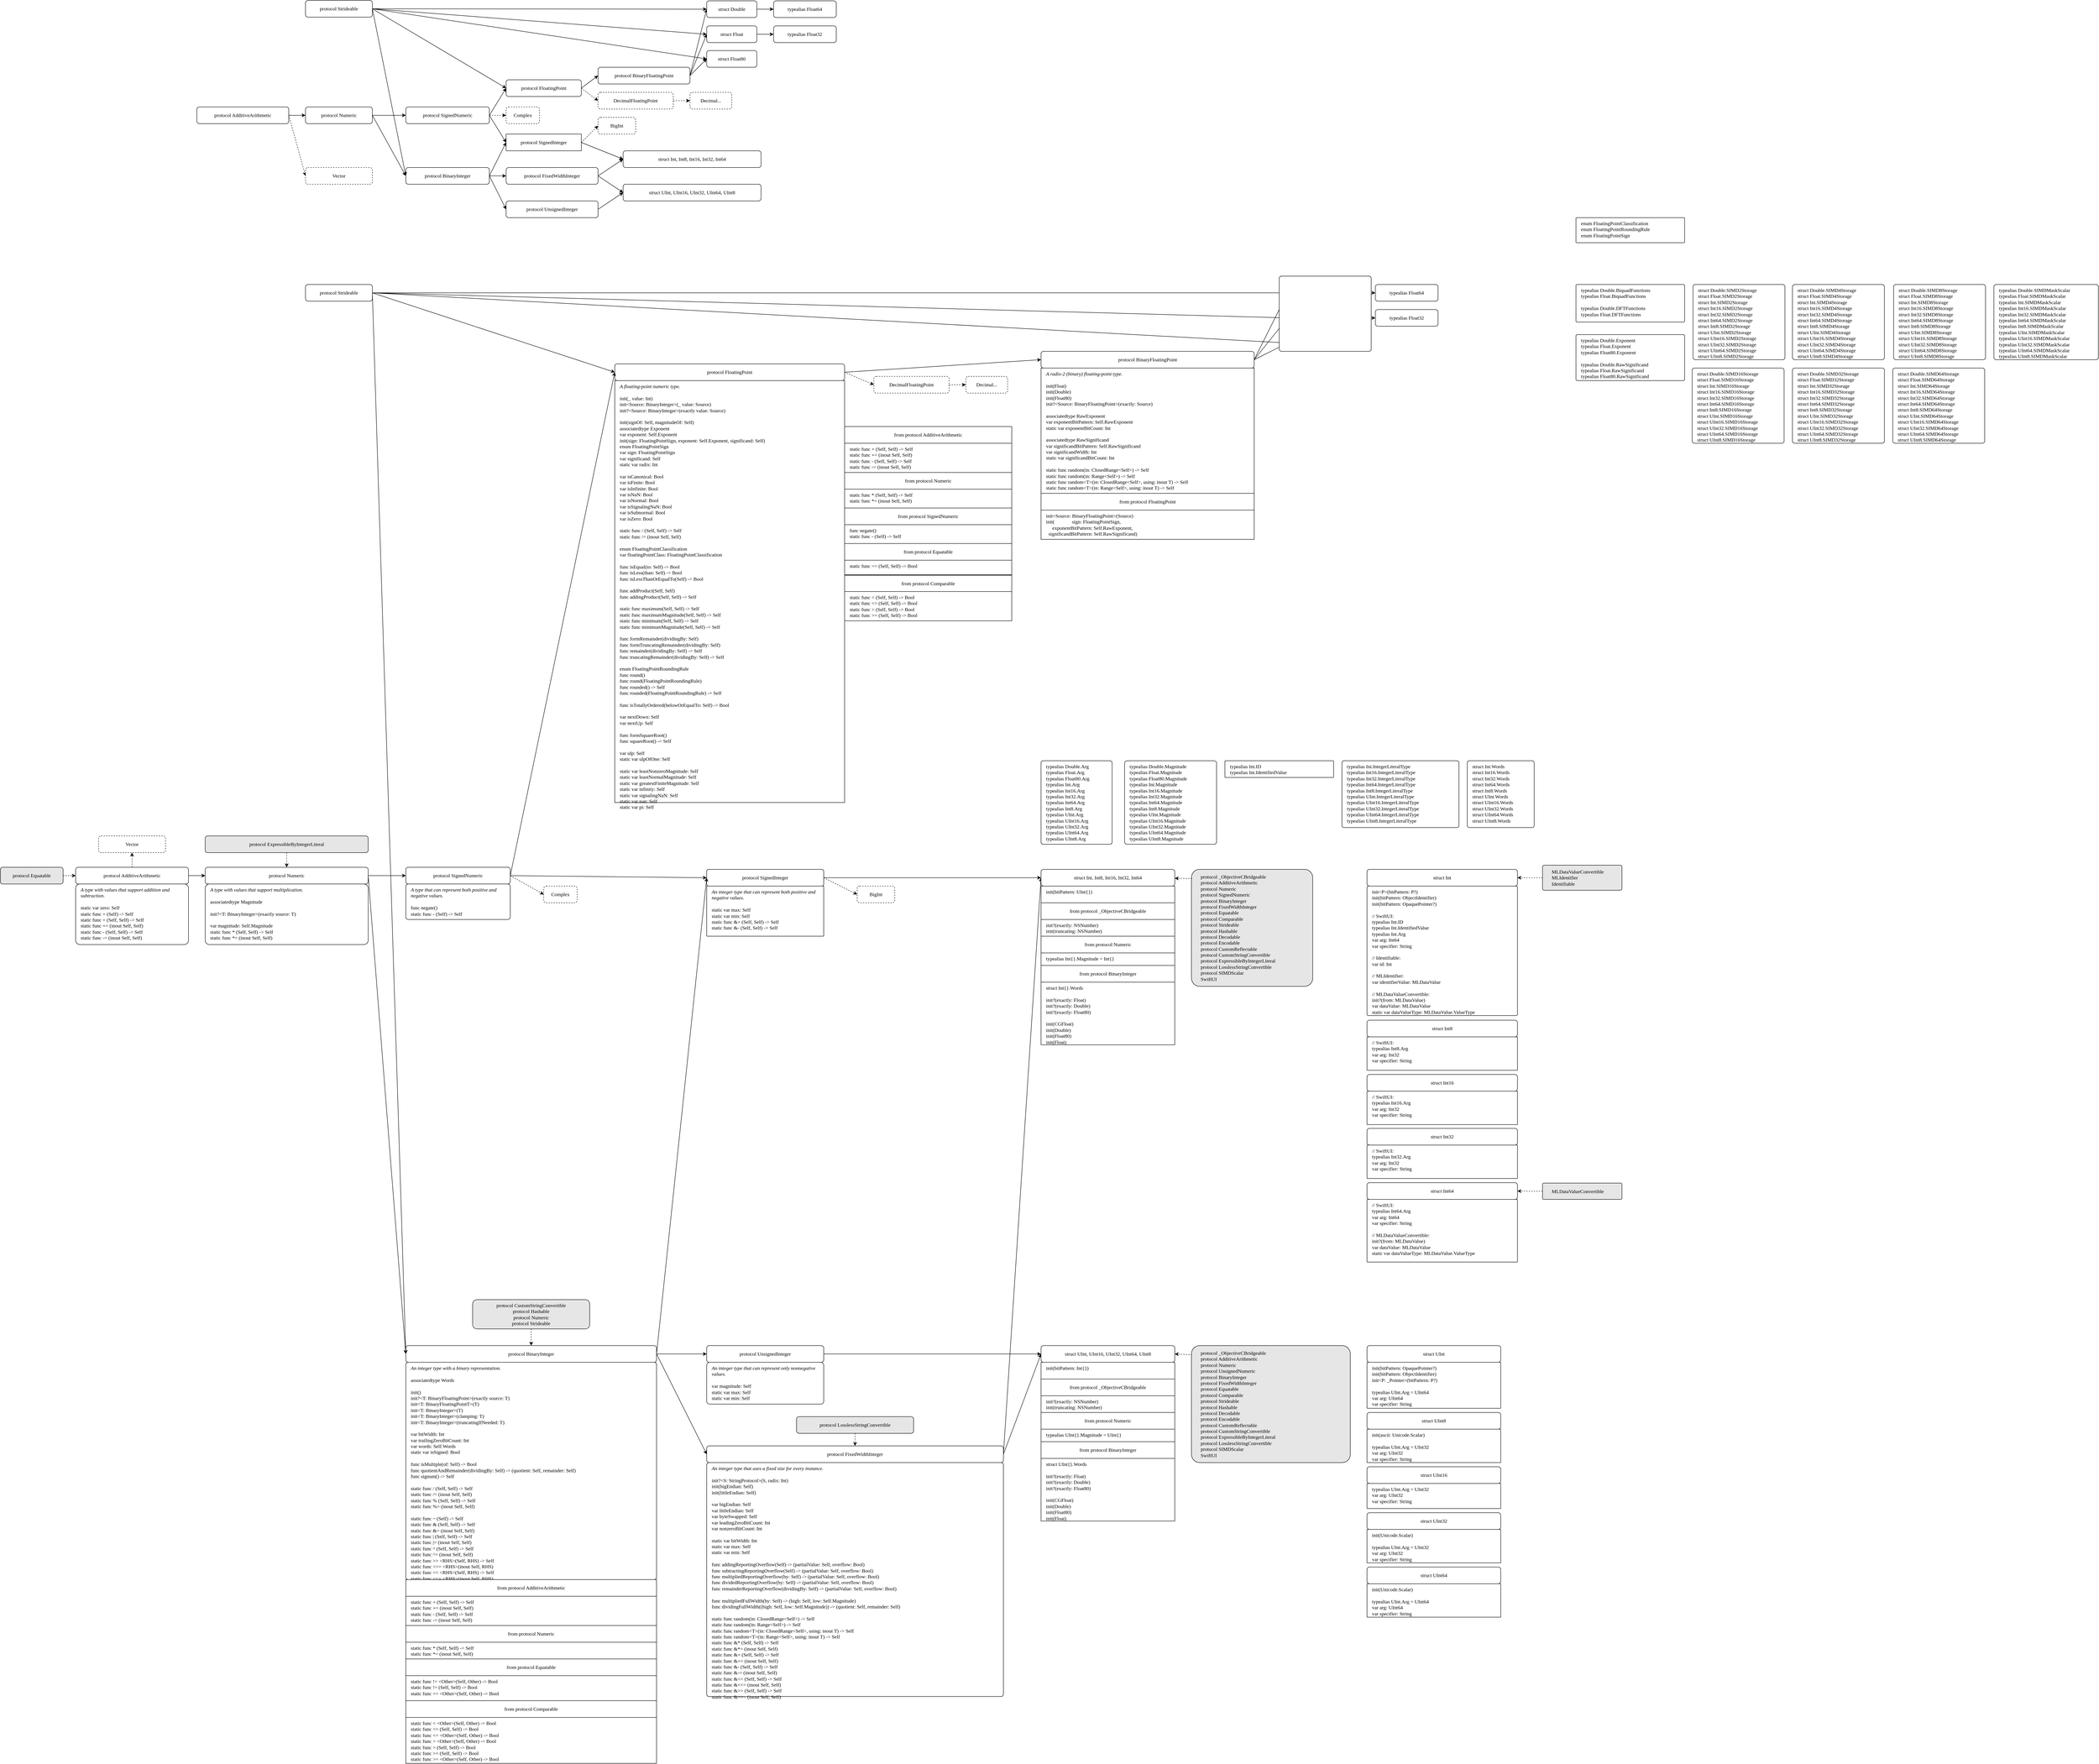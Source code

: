 <mxfile version="10.8.9" type="github"><diagram id="rcVeph1lbxfG8_K3qu0U" name="Page-1"><mxGraphModel dx="2473" dy="2121" grid="1" gridSize="10" guides="1" tooltips="1" connect="1" arrows="1" fold="1" page="1" pageScale="1" pageWidth="827" pageHeight="1169" math="0" shadow="0"><root><mxCell id="0"/><mxCell id="1" parent="0"/><mxCell id="bAg9nZdT17nKx8bPK2S7-5" style="rounded=0;orthogonalLoop=1;jettySize=auto;html=1;exitX=1;exitY=0.5;exitDx=0;exitDy=0;entryX=0;entryY=0.5;entryDx=0;entryDy=0;" parent="1" source="bAg9nZdT17nKx8bPK2S7-1" target="bAg9nZdT17nKx8bPK2S7-3" edge="1"><mxGeometry relative="1" as="geometry"/></mxCell><mxCell id="bAg9nZdT17nKx8bPK2S7-16" style="edgeStyle=none;rounded=0;orthogonalLoop=1;jettySize=auto;html=1;exitX=1;exitY=0.5;exitDx=0;exitDy=0;entryX=0;entryY=0.5;entryDx=0;entryDy=0;" parent="1" source="bAg9nZdT17nKx8bPK2S7-1" target="bAg9nZdT17nKx8bPK2S7-11" edge="1"><mxGeometry relative="1" as="geometry"/></mxCell><mxCell id="bAg9nZdT17nKx8bPK2S7-1" value="&lt;div&gt;&lt;div&gt;&lt;div&gt;&lt;div&gt;&lt;div&gt;&lt;div&gt;&lt;div&gt;&lt;div&gt;&lt;div&gt;&lt;div&gt;&lt;div&gt;&lt;div&gt;&lt;div&gt;&lt;div&gt;&lt;div&gt;&lt;span&gt;&lt;div&gt;&lt;div&gt;&lt;div&gt;&lt;div&gt;&lt;div&gt;&lt;div&gt;&lt;div&gt;&lt;div&gt;&lt;div&gt;&lt;div&gt;&lt;div&gt;&lt;div&gt;&lt;div&gt;&lt;div&gt;&lt;div&gt;&lt;div&gt;&lt;div&gt;&lt;div&gt;&lt;div&gt;&lt;div&gt;&lt;span&gt;&lt;div&gt;&lt;div&gt;&lt;div&gt;&lt;div&gt;&lt;div&gt;&lt;div&gt;&lt;div&gt;&lt;div&gt;&lt;div&gt;&lt;div&gt;&lt;div&gt;&lt;div&gt;&lt;div&gt;&lt;div&gt;&lt;div&gt;&lt;div&gt;&lt;table&gt;&lt;tbody&gt;&lt;tr&gt;&lt;td height=&quot;21&quot;&gt;protocol FixedWidthInteger&lt;/td&gt;&lt;/tr&gt;&lt;/tbody&gt;&lt;/table&gt;&lt;/div&gt;&lt;/div&gt;&lt;/div&gt;&lt;/div&gt;&lt;/div&gt;&lt;/div&gt;&lt;/div&gt;&lt;/div&gt;&lt;/div&gt;&lt;/div&gt;&lt;/div&gt;&lt;/div&gt;&lt;/div&gt;&lt;/div&gt;&lt;/div&gt;&lt;/div&gt;&lt;/span&gt;&lt;/div&gt;&lt;/div&gt;&lt;/div&gt;&lt;/div&gt;&lt;/div&gt;&lt;/div&gt;&lt;/div&gt;&lt;/div&gt;&lt;/div&gt;&lt;/div&gt;&lt;/div&gt;&lt;/div&gt;&lt;/div&gt;&lt;/div&gt;&lt;/div&gt;&lt;/div&gt;&lt;/div&gt;&lt;/div&gt;&lt;/div&gt;&lt;/div&gt;&lt;/span&gt;&lt;/div&gt;&lt;/div&gt;&lt;/div&gt;&lt;/div&gt;&lt;/div&gt;&lt;/div&gt;&lt;/div&gt;&lt;/div&gt;&lt;/div&gt;&lt;/div&gt;&lt;/div&gt;&lt;/div&gt;&lt;/div&gt;&lt;/div&gt;&lt;/div&gt;" style="rounded=1;whiteSpace=wrap;html=1;fontFamily=Menlo;" parent="1" vertex="1"><mxGeometry x="800" y="120" width="220" height="40" as="geometry"/></mxCell><mxCell id="bAg9nZdT17nKx8bPK2S7-6" style="rounded=0;orthogonalLoop=1;jettySize=auto;html=1;exitX=1;exitY=0.5;exitDx=0;exitDy=0;entryX=0;entryY=0.5;entryDx=0;entryDy=0;" parent="1" source="bAg9nZdT17nKx8bPK2S7-2" target="bAg9nZdT17nKx8bPK2S7-3" edge="1"><mxGeometry relative="1" as="geometry"/></mxCell><mxCell id="KWHoCQcayo5Sqr1PXvE4-10" style="edgeStyle=none;rounded=0;orthogonalLoop=1;jettySize=auto;html=1;exitX=1;exitY=0.5;exitDx=0;exitDy=0;entryX=0;entryY=0.5;entryDx=0;entryDy=0;dashed=1;" parent="1" source="bAg9nZdT17nKx8bPK2S7-2" target="KWHoCQcayo5Sqr1PXvE4-9" edge="1"><mxGeometry relative="1" as="geometry"/></mxCell><mxCell id="bAg9nZdT17nKx8bPK2S7-2" value="&lt;span&gt;&lt;span&gt;&lt;table&gt;&lt;tbody&gt;&lt;tr&gt;&lt;td height=&quot;21&quot;&gt;protocol SignedInteger&lt;/td&gt;&lt;/tr&gt;&lt;/tbody&gt;&lt;/table&gt;&lt;/span&gt;&lt;/span&gt;" style="rounded=1;whiteSpace=wrap;html=1;fontFamily=Menlo;arcSize=0;" parent="1" vertex="1"><mxGeometry x="800" y="40" width="180" height="40" as="geometry"/></mxCell><mxCell id="bAg9nZdT17nKx8bPK2S7-3" value="&lt;span&gt;&lt;span&gt;struct Int,&amp;nbsp;&lt;/span&gt;&lt;/span&gt;Int8, Int16, Int32, Int64&lt;span&gt;&lt;span&gt;&lt;br&gt;&lt;/span&gt;&lt;/span&gt;" style="rounded=1;whiteSpace=wrap;html=1;fontFamily=Menlo;" parent="1" vertex="1"><mxGeometry x="1080" y="80" width="330" height="40" as="geometry"/></mxCell><mxCell id="bAg9nZdT17nKx8bPK2S7-9" style="edgeStyle=none;rounded=0;orthogonalLoop=1;jettySize=auto;html=1;exitX=1;exitY=0.5;exitDx=0;exitDy=0;entryX=0;entryY=0.5;entryDx=0;entryDy=0;" parent="1" source="bAg9nZdT17nKx8bPK2S7-7" target="bAg9nZdT17nKx8bPK2S7-1" edge="1"><mxGeometry relative="1" as="geometry"/></mxCell><mxCell id="bAg9nZdT17nKx8bPK2S7-17" style="edgeStyle=none;rounded=0;orthogonalLoop=1;jettySize=auto;html=1;exitX=1;exitY=0.5;exitDx=0;exitDy=0;entryX=0;entryY=0.5;entryDx=0;entryDy=0;" parent="1" source="bAg9nZdT17nKx8bPK2S7-7" target="bAg9nZdT17nKx8bPK2S7-13" edge="1"><mxGeometry relative="1" as="geometry"/></mxCell><mxCell id="bAg9nZdT17nKx8bPK2S7-18" style="edgeStyle=none;rounded=0;orthogonalLoop=1;jettySize=auto;html=1;exitX=1;exitY=0.5;exitDx=0;exitDy=0;entryX=0;entryY=0.5;entryDx=0;entryDy=0;" parent="1" source="bAg9nZdT17nKx8bPK2S7-7" target="bAg9nZdT17nKx8bPK2S7-2" edge="1"><mxGeometry relative="1" as="geometry"/></mxCell><mxCell id="bAg9nZdT17nKx8bPK2S7-7" value="&lt;span&gt;&lt;span&gt;protocol BinaryInteger&lt;br&gt;&lt;/span&gt;&lt;/span&gt;" style="rounded=1;whiteSpace=wrap;html=1;fontFamily=Menlo;" parent="1" vertex="1"><mxGeometry x="560" y="120" width="200" height="40" as="geometry"/></mxCell><mxCell id="bAg9nZdT17nKx8bPK2S7-11" value="struct&amp;nbsp;&lt;span&gt;&lt;span&gt;UInt, UInt16, UInt32, UInt64, UInt8&lt;br&gt;&lt;/span&gt;&lt;/span&gt;" style="rounded=1;whiteSpace=wrap;html=1;fontFamily=Menlo;" parent="1" vertex="1"><mxGeometry x="1080" y="160" width="330" height="40" as="geometry"/></mxCell><mxCell id="bAg9nZdT17nKx8bPK2S7-15" style="edgeStyle=none;rounded=0;orthogonalLoop=1;jettySize=auto;html=1;exitX=1;exitY=0.5;exitDx=0;exitDy=0;entryX=0;entryY=0.5;entryDx=0;entryDy=0;" parent="1" source="bAg9nZdT17nKx8bPK2S7-13" target="bAg9nZdT17nKx8bPK2S7-11" edge="1"><mxGeometry relative="1" as="geometry"/></mxCell><mxCell id="bAg9nZdT17nKx8bPK2S7-13" value="&lt;span&gt;&lt;span&gt;protocol UnsignedInteger&lt;br&gt;&lt;/span&gt;&lt;/span&gt;" style="rounded=1;whiteSpace=wrap;html=1;fontFamily=Menlo;" parent="1" vertex="1"><mxGeometry x="800" y="200" width="220" height="40" as="geometry"/></mxCell><mxCell id="bAg9nZdT17nKx8bPK2S7-22" style="edgeStyle=none;rounded=0;orthogonalLoop=1;jettySize=auto;html=1;exitX=1;exitY=0.5;exitDx=0;exitDy=0;entryX=0;entryY=0.5;entryDx=0;entryDy=0;" parent="1" source="bAg9nZdT17nKx8bPK2S7-19" target="bAg9nZdT17nKx8bPK2S7-7" edge="1"><mxGeometry relative="1" as="geometry"/></mxCell><mxCell id="RIY-XJ7bLuu8b7dFE1G2-24" style="edgeStyle=none;rounded=0;orthogonalLoop=1;jettySize=auto;html=1;exitX=1;exitY=0.5;exitDx=0;exitDy=0;entryX=0;entryY=0.5;entryDx=0;entryDy=0;" parent="1" source="bAg9nZdT17nKx8bPK2S7-19" target="RIY-XJ7bLuu8b7dFE1G2-22" edge="1"><mxGeometry relative="1" as="geometry"/></mxCell><mxCell id="KWHoCQcayo5Sqr1PXvE4-2" style="rounded=0;orthogonalLoop=1;jettySize=auto;html=1;exitX=1;exitY=0.5;exitDx=0;exitDy=0;entryX=0;entryY=0.5;entryDx=0;entryDy=0;dashed=1;" parent="1" source="bAg9nZdT17nKx8bPK2S7-24" target="KWHoCQcayo5Sqr1PXvE4-1" edge="1"><mxGeometry relative="1" as="geometry"/></mxCell><mxCell id="bAg9nZdT17nKx8bPK2S7-19" value="&lt;span&gt;&lt;span&gt;protocol Numeric&lt;br&gt;&lt;/span&gt;&lt;/span&gt;" style="rounded=1;whiteSpace=wrap;html=1;fontFamily=Menlo;" parent="1" vertex="1"><mxGeometry x="320" y="-25" width="160" height="40" as="geometry"/></mxCell><mxCell id="bAg9nZdT17nKx8bPK2S7-23" style="edgeStyle=none;rounded=0;orthogonalLoop=1;jettySize=auto;html=1;exitX=1;exitY=0.5;exitDx=0;exitDy=0;entryX=0;entryY=0.5;entryDx=0;entryDy=0;" parent="1" source="bAg9nZdT17nKx8bPK2S7-20" target="bAg9nZdT17nKx8bPK2S7-7" edge="1"><mxGeometry relative="1" as="geometry"/></mxCell><mxCell id="RIY-XJ7bLuu8b7dFE1G2-6" style="edgeStyle=none;rounded=0;orthogonalLoop=1;jettySize=auto;html=1;exitX=1;exitY=0.5;exitDx=0;exitDy=0;entryX=0;entryY=0.5;entryDx=0;entryDy=0;" parent="1" source="bAg9nZdT17nKx8bPK2S7-20" target="bAg9nZdT17nKx8bPK2S7-37" edge="1"><mxGeometry relative="1" as="geometry"/></mxCell><mxCell id="RIY-XJ7bLuu8b7dFE1G2-10" style="edgeStyle=none;rounded=0;orthogonalLoop=1;jettySize=auto;html=1;exitX=1;exitY=0.5;exitDx=0;exitDy=0;entryX=0;entryY=0.5;entryDx=0;entryDy=0;" parent="1" source="bAg9nZdT17nKx8bPK2S7-20" target="bAg9nZdT17nKx8bPK2S7-40" edge="1"><mxGeometry relative="1" as="geometry"/></mxCell><mxCell id="RIY-XJ7bLuu8b7dFE1G2-20" style="edgeStyle=none;rounded=0;orthogonalLoop=1;jettySize=auto;html=1;exitX=1;exitY=0.5;exitDx=0;exitDy=0;entryX=0;entryY=0.5;entryDx=0;entryDy=0;" parent="1" source="bAg9nZdT17nKx8bPK2S7-20" target="bAg9nZdT17nKx8bPK2S7-42" edge="1"><mxGeometry relative="1" as="geometry"/></mxCell><mxCell id="RIY-XJ7bLuu8b7dFE1G2-21" style="edgeStyle=none;rounded=0;orthogonalLoop=1;jettySize=auto;html=1;exitX=1;exitY=0.5;exitDx=0;exitDy=0;entryX=0;entryY=0.5;entryDx=0;entryDy=0;" parent="1" source="bAg9nZdT17nKx8bPK2S7-20" target="bAg9nZdT17nKx8bPK2S7-35" edge="1"><mxGeometry relative="1" as="geometry"/></mxCell><mxCell id="bAg9nZdT17nKx8bPK2S7-20" value="&lt;span&gt;&lt;span&gt;protocol Strideable&lt;br&gt;&lt;/span&gt;&lt;/span&gt;" style="rounded=1;whiteSpace=wrap;html=1;fontFamily=Menlo;" parent="1" vertex="1"><mxGeometry x="320" y="-280" width="160" height="40" as="geometry"/></mxCell><mxCell id="bAg9nZdT17nKx8bPK2S7-25" style="edgeStyle=none;rounded=0;orthogonalLoop=1;jettySize=auto;html=1;exitX=1;exitY=0.5;exitDx=0;exitDy=0;entryX=0;entryY=0.5;entryDx=0;entryDy=0;" parent="1" source="bAg9nZdT17nKx8bPK2S7-24" target="bAg9nZdT17nKx8bPK2S7-19" edge="1"><mxGeometry relative="1" as="geometry"/></mxCell><mxCell id="bAg9nZdT17nKx8bPK2S7-24" value="&lt;span&gt;&lt;span&gt;protocol AdditiveArithmetic&lt;br&gt;&lt;/span&gt;&lt;/span&gt;" style="rounded=1;whiteSpace=wrap;html=1;fontFamily=Menlo;" parent="1" vertex="1"><mxGeometry x="60" y="-25" width="220" height="40" as="geometry"/></mxCell><mxCell id="bAg9nZdT17nKx8bPK2S7-39" style="edgeStyle=none;rounded=0;orthogonalLoop=1;jettySize=auto;html=1;exitX=1;exitY=0.5;exitDx=0;exitDy=0;entryX=0;entryY=0.5;entryDx=0;entryDy=0;" parent="1" source="bAg9nZdT17nKx8bPK2S7-30" target="bAg9nZdT17nKx8bPK2S7-37" edge="1"><mxGeometry relative="1" as="geometry"/></mxCell><mxCell id="bAg9nZdT17nKx8bPK2S7-41" style="edgeStyle=none;rounded=0;orthogonalLoop=1;jettySize=auto;html=1;exitX=1;exitY=0.5;exitDx=0;exitDy=0;entryX=0;entryY=0.5;entryDx=0;entryDy=0;" parent="1" source="bAg9nZdT17nKx8bPK2S7-30" target="bAg9nZdT17nKx8bPK2S7-40" edge="1"><mxGeometry relative="1" as="geometry"/></mxCell><mxCell id="bAg9nZdT17nKx8bPK2S7-44" style="edgeStyle=none;rounded=0;orthogonalLoop=1;jettySize=auto;html=1;exitX=1;exitY=0.5;exitDx=0;exitDy=0;entryX=0;entryY=0.5;entryDx=0;entryDy=0;" parent="1" source="bAg9nZdT17nKx8bPK2S7-30" target="bAg9nZdT17nKx8bPK2S7-42" edge="1"><mxGeometry relative="1" as="geometry"/></mxCell><mxCell id="bAg9nZdT17nKx8bPK2S7-30" value="&lt;span&gt;&lt;span&gt;protocol BinaryFloatingPoint&lt;br&gt;&lt;/span&gt;&lt;/span&gt;" style="rounded=1;whiteSpace=wrap;html=1;fontFamily=Menlo;" parent="1" vertex="1"><mxGeometry x="1020" y="-120" width="220" height="40" as="geometry"/></mxCell><mxCell id="bAg9nZdT17nKx8bPK2S7-36" style="edgeStyle=none;rounded=0;orthogonalLoop=1;jettySize=auto;html=1;exitX=1;exitY=0.5;exitDx=0;exitDy=0;entryX=0;entryY=0.5;entryDx=0;entryDy=0;" parent="1" source="bAg9nZdT17nKx8bPK2S7-35" target="bAg9nZdT17nKx8bPK2S7-30" edge="1"><mxGeometry relative="1" as="geometry"/></mxCell><mxCell id="KWHoCQcayo5Sqr1PXvE4-6" style="edgeStyle=none;rounded=0;orthogonalLoop=1;jettySize=auto;html=1;exitX=1;exitY=0.5;exitDx=0;exitDy=0;entryX=0;entryY=0.5;entryDx=0;entryDy=0;dashed=1;" parent="1" source="bAg9nZdT17nKx8bPK2S7-35" target="KWHoCQcayo5Sqr1PXvE4-5" edge="1"><mxGeometry relative="1" as="geometry"/></mxCell><mxCell id="bAg9nZdT17nKx8bPK2S7-35" value="&lt;span&gt;&lt;span&gt;protocol FloatingPoint&lt;br&gt;&lt;/span&gt;&lt;/span&gt;" style="rounded=1;whiteSpace=wrap;html=1;fontFamily=Menlo;" parent="1" vertex="1"><mxGeometry x="800" y="-90" width="180" height="40" as="geometry"/></mxCell><mxCell id="RIY-XJ7bLuu8b7dFE1G2-17" style="edgeStyle=none;rounded=0;orthogonalLoop=1;jettySize=auto;html=1;exitX=1;exitY=0.5;exitDx=0;exitDy=0;entryX=0;entryY=0.5;entryDx=0;entryDy=0;" parent="1" source="bAg9nZdT17nKx8bPK2S7-37" target="RIY-XJ7bLuu8b7dFE1G2-16" edge="1"><mxGeometry relative="1" as="geometry"/></mxCell><mxCell id="bAg9nZdT17nKx8bPK2S7-37" value="&lt;span&gt;&lt;span&gt;struct Double&lt;br&gt;&lt;/span&gt;&lt;/span&gt;" style="rounded=1;whiteSpace=wrap;html=1;fontFamily=Menlo;" parent="1" vertex="1"><mxGeometry x="1280" y="-279" width="120" height="40" as="geometry"/></mxCell><mxCell id="RIY-XJ7bLuu8b7dFE1G2-15" style="edgeStyle=none;rounded=0;orthogonalLoop=1;jettySize=auto;html=1;exitX=1;exitY=0.5;exitDx=0;exitDy=0;entryX=0;entryY=0.5;entryDx=0;entryDy=0;" parent="1" source="bAg9nZdT17nKx8bPK2S7-40" target="RIY-XJ7bLuu8b7dFE1G2-14" edge="1"><mxGeometry relative="1" as="geometry"/></mxCell><mxCell id="bAg9nZdT17nKx8bPK2S7-40" value="&lt;span&gt;&lt;span&gt;struct Float&lt;br&gt;&lt;/span&gt;&lt;/span&gt;" style="rounded=1;whiteSpace=wrap;html=1;fontFamily=Menlo;" parent="1" vertex="1"><mxGeometry x="1280" y="-219" width="120" height="40" as="geometry"/></mxCell><mxCell id="bAg9nZdT17nKx8bPK2S7-42" value="&lt;span&gt;&lt;span&gt;struct Float80&lt;br&gt;&lt;/span&gt;&lt;/span&gt;" style="rounded=1;whiteSpace=wrap;html=1;fontFamily=Menlo;" parent="1" vertex="1"><mxGeometry x="1280" y="-160" width="120" height="40" as="geometry"/></mxCell><mxCell id="RIY-XJ7bLuu8b7dFE1G2-14" value="&lt;span&gt;&lt;span&gt;&lt;span&gt;typealias Float32&lt;/span&gt;&lt;br&gt;&lt;/span&gt;&lt;/span&gt;" style="rounded=1;whiteSpace=wrap;html=1;fontFamily=Menlo;" parent="1" vertex="1"><mxGeometry x="1440" y="-219" width="150" height="40" as="geometry"/></mxCell><mxCell id="RIY-XJ7bLuu8b7dFE1G2-16" value="&lt;span&gt;&lt;span&gt;&lt;span&gt;typealias Float64&lt;/span&gt;&lt;br&gt;&lt;/span&gt;&lt;/span&gt;" style="rounded=1;whiteSpace=wrap;html=1;fontFamily=Menlo;" parent="1" vertex="1"><mxGeometry x="1440" y="-279" width="150" height="40" as="geometry"/></mxCell><mxCell id="RIY-XJ7bLuu8b7dFE1G2-23" style="edgeStyle=none;rounded=0;orthogonalLoop=1;jettySize=auto;html=1;exitX=1;exitY=0.5;exitDx=0;exitDy=0;entryX=0;entryY=0.5;entryDx=0;entryDy=0;" parent="1" source="RIY-XJ7bLuu8b7dFE1G2-22" target="bAg9nZdT17nKx8bPK2S7-35" edge="1"><mxGeometry relative="1" as="geometry"/></mxCell><mxCell id="RIY-XJ7bLuu8b7dFE1G2-25" style="edgeStyle=none;rounded=0;orthogonalLoop=1;jettySize=auto;html=1;exitX=1;exitY=0.5;exitDx=0;exitDy=0;entryX=0;entryY=0.5;entryDx=0;entryDy=0;" parent="1" source="RIY-XJ7bLuu8b7dFE1G2-22" target="bAg9nZdT17nKx8bPK2S7-2" edge="1"><mxGeometry relative="1" as="geometry"/></mxCell><mxCell id="KWHoCQcayo5Sqr1PXvE4-4" style="edgeStyle=none;rounded=0;orthogonalLoop=1;jettySize=auto;html=1;exitX=1;exitY=0.5;exitDx=0;exitDy=0;entryX=0;entryY=0.5;entryDx=0;entryDy=0;dashed=1;" parent="1" source="RIY-XJ7bLuu8b7dFE1G2-22" target="KWHoCQcayo5Sqr1PXvE4-3" edge="1"><mxGeometry relative="1" as="geometry"/></mxCell><mxCell id="RIY-XJ7bLuu8b7dFE1G2-22" value="&lt;span&gt;&lt;span&gt;&lt;span&gt;protocol SignedNumeric&lt;/span&gt;&lt;br&gt;&lt;/span&gt;&lt;/span&gt;" style="rounded=1;whiteSpace=wrap;html=1;fontFamily=Menlo;" parent="1" vertex="1"><mxGeometry x="560" y="-25" width="200" height="40" as="geometry"/></mxCell><mxCell id="KWHoCQcayo5Sqr1PXvE4-1" value="&lt;span&gt;&lt;span&gt;Vector&lt;br&gt;&lt;/span&gt;&lt;/span&gt;" style="rounded=1;whiteSpace=wrap;html=1;fontFamily=Menlo;dashed=1;" parent="1" vertex="1"><mxGeometry x="320" y="120" width="160" height="40" as="geometry"/></mxCell><mxCell id="KWHoCQcayo5Sqr1PXvE4-3" value="&lt;span&gt;&lt;span&gt;Complex&lt;br&gt;&lt;/span&gt;&lt;/span&gt;" style="rounded=1;whiteSpace=wrap;html=1;fontFamily=Menlo;dashed=1;" parent="1" vertex="1"><mxGeometry x="800" y="-25" width="80" height="40" as="geometry"/></mxCell><mxCell id="KWHoCQcayo5Sqr1PXvE4-8" style="edgeStyle=none;rounded=0;orthogonalLoop=1;jettySize=auto;html=1;exitX=1;exitY=0.5;exitDx=0;exitDy=0;entryX=0;entryY=0.5;entryDx=0;entryDy=0;dashed=1;" parent="1" source="KWHoCQcayo5Sqr1PXvE4-5" target="KWHoCQcayo5Sqr1PXvE4-7" edge="1"><mxGeometry relative="1" as="geometry"/></mxCell><mxCell id="KWHoCQcayo5Sqr1PXvE4-5" value="&lt;span&gt;&lt;span&gt;DecimalFloatingPoint&lt;br&gt;&lt;/span&gt;&lt;/span&gt;" style="rounded=1;whiteSpace=wrap;html=1;fontFamily=Menlo;dashed=1;" parent="1" vertex="1"><mxGeometry x="1020" y="-60" width="180" height="40" as="geometry"/></mxCell><mxCell id="KWHoCQcayo5Sqr1PXvE4-7" value="&lt;span&gt;&lt;span&gt;Decimal...&lt;br&gt;&lt;/span&gt;&lt;/span&gt;" style="rounded=1;whiteSpace=wrap;html=1;fontFamily=Menlo;dashed=1;" parent="1" vertex="1"><mxGeometry x="1240" y="-60" width="100" height="40" as="geometry"/></mxCell><mxCell id="KWHoCQcayo5Sqr1PXvE4-9" value="&lt;span&gt;&lt;span&gt;BigInt&lt;br&gt;&lt;/span&gt;&lt;/span&gt;" style="rounded=1;whiteSpace=wrap;html=1;fontFamily=Menlo;dashed=1;" parent="1" vertex="1"><mxGeometry x="1020" width="90" height="40" as="geometry"/></mxCell><mxCell id="ykMHdcyJ0icdueJOqCW1-1" style="rounded=0;orthogonalLoop=1;jettySize=auto;html=1;exitX=1;exitY=0.5;exitDx=0;exitDy=0;entryX=0;entryY=0.5;entryDx=0;entryDy=0;" parent="1" source="ykMHdcyJ0icdueJOqCW1-3" target="ykMHdcyJ0icdueJOqCW1-7" edge="1"><mxGeometry relative="1" as="geometry"/></mxCell><mxCell id="ykMHdcyJ0icdueJOqCW1-2" style="edgeStyle=none;rounded=0;orthogonalLoop=1;jettySize=auto;html=1;exitX=1;exitY=0.5;exitDx=0;exitDy=0;entryX=0;entryY=0.5;entryDx=0;entryDy=0;" parent="1" source="ykMHdcyJ0icdueJOqCW1-3" target="VzshR0yHQGPUDWnaJH8t-23" edge="1"><mxGeometry relative="1" as="geometry"/></mxCell><mxCell id="ykMHdcyJ0icdueJOqCW1-3" value="&lt;div&gt;&lt;div&gt;&lt;div&gt;&lt;div&gt;&lt;div&gt;&lt;div&gt;&lt;div&gt;&lt;div&gt;&lt;div&gt;&lt;div&gt;&lt;div&gt;&lt;div&gt;&lt;div&gt;&lt;div&gt;&lt;div&gt;&lt;span&gt;&lt;div&gt;&lt;div&gt;&lt;div&gt;&lt;div&gt;&lt;div&gt;&lt;div&gt;&lt;div&gt;&lt;div&gt;&lt;div&gt;&lt;div&gt;&lt;div&gt;&lt;div&gt;&lt;div&gt;&lt;div&gt;&lt;div&gt;&lt;div&gt;&lt;div&gt;&lt;div&gt;&lt;div&gt;&lt;div&gt;&lt;span&gt;&lt;div&gt;&lt;div&gt;&lt;div&gt;&lt;div&gt;&lt;div&gt;&lt;div&gt;&lt;div&gt;&lt;div&gt;&lt;div&gt;&lt;div&gt;&lt;div&gt;&lt;div&gt;&lt;div&gt;&lt;div&gt;&lt;div&gt;&lt;div&gt;&lt;table&gt;&lt;tbody&gt;&lt;tr&gt;&lt;td height=&quot;21&quot;&gt;protocol FixedWidthInteger&lt;/td&gt;&lt;/tr&gt;&lt;/tbody&gt;&lt;/table&gt;&lt;/div&gt;&lt;/div&gt;&lt;/div&gt;&lt;/div&gt;&lt;/div&gt;&lt;/div&gt;&lt;/div&gt;&lt;/div&gt;&lt;/div&gt;&lt;/div&gt;&lt;/div&gt;&lt;/div&gt;&lt;/div&gt;&lt;/div&gt;&lt;/div&gt;&lt;/div&gt;&lt;/span&gt;&lt;/div&gt;&lt;/div&gt;&lt;/div&gt;&lt;/div&gt;&lt;/div&gt;&lt;/div&gt;&lt;/div&gt;&lt;/div&gt;&lt;/div&gt;&lt;/div&gt;&lt;/div&gt;&lt;/div&gt;&lt;/div&gt;&lt;/div&gt;&lt;/div&gt;&lt;/div&gt;&lt;/div&gt;&lt;/div&gt;&lt;/div&gt;&lt;/div&gt;&lt;/span&gt;&lt;/div&gt;&lt;/div&gt;&lt;/div&gt;&lt;/div&gt;&lt;/div&gt;&lt;/div&gt;&lt;/div&gt;&lt;/div&gt;&lt;/div&gt;&lt;/div&gt;&lt;/div&gt;&lt;/div&gt;&lt;/div&gt;&lt;/div&gt;&lt;/div&gt;" style="rounded=1;whiteSpace=wrap;html=1;fontFamily=Menlo;" parent="1" vertex="1"><mxGeometry x="1280" y="3180" width="710" height="40" as="geometry"/></mxCell><mxCell id="ykMHdcyJ0icdueJOqCW1-4" style="rounded=0;orthogonalLoop=1;jettySize=auto;html=1;exitX=1;exitY=0.5;exitDx=0;exitDy=0;entryX=0;entryY=0.5;entryDx=0;entryDy=0;" parent="1" source="ykMHdcyJ0icdueJOqCW1-6" target="ykMHdcyJ0icdueJOqCW1-7" edge="1"><mxGeometry relative="1" as="geometry"/></mxCell><mxCell id="ykMHdcyJ0icdueJOqCW1-5" style="edgeStyle=none;rounded=0;orthogonalLoop=1;jettySize=auto;html=1;exitX=1;exitY=0.5;exitDx=0;exitDy=0;entryX=0;entryY=0.5;entryDx=0;entryDy=0;dashed=1;" parent="1" source="ykMHdcyJ0icdueJOqCW1-6" target="ykMHdcyJ0icdueJOqCW1-50" edge="1"><mxGeometry relative="1" as="geometry"/></mxCell><mxCell id="ykMHdcyJ0icdueJOqCW1-6" value="&lt;span&gt;&lt;span&gt;&lt;table&gt;&lt;tbody&gt;&lt;tr&gt;&lt;td height=&quot;21&quot;&gt;protocol SignedInteger&lt;/td&gt;&lt;/tr&gt;&lt;/tbody&gt;&lt;/table&gt;&lt;/span&gt;&lt;/span&gt;" style="rounded=1;whiteSpace=wrap;html=1;fontFamily=Menlo;arcSize=12;" parent="1" vertex="1"><mxGeometry x="1280" y="1800" width="280" height="40" as="geometry"/></mxCell><mxCell id="ykMHdcyJ0icdueJOqCW1-7" value="&lt;span&gt;&lt;span&gt;struct Int,&amp;nbsp;&lt;/span&gt;&lt;/span&gt;Int8, Int16, Int32, Int64&lt;span&gt;&lt;span&gt;&lt;br&gt;&lt;/span&gt;&lt;/span&gt;" style="rounded=1;whiteSpace=wrap;html=1;fontFamily=Menlo;" parent="1" vertex="1"><mxGeometry x="2080" y="1800" width="320" height="40" as="geometry"/></mxCell><mxCell id="ykMHdcyJ0icdueJOqCW1-8" style="edgeStyle=none;rounded=0;orthogonalLoop=1;jettySize=auto;html=1;exitX=1;exitY=0.5;exitDx=0;exitDy=0;entryX=0;entryY=0.5;entryDx=0;entryDy=0;" parent="1" source="ykMHdcyJ0icdueJOqCW1-11" target="ykMHdcyJ0icdueJOqCW1-3" edge="1"><mxGeometry relative="1" as="geometry"/></mxCell><mxCell id="ykMHdcyJ0icdueJOqCW1-9" style="edgeStyle=none;rounded=0;orthogonalLoop=1;jettySize=auto;html=1;exitX=1;exitY=0.5;exitDx=0;exitDy=0;entryX=0;entryY=0.5;entryDx=0;entryDy=0;" parent="1" source="ykMHdcyJ0icdueJOqCW1-11" target="ykMHdcyJ0icdueJOqCW1-14" edge="1"><mxGeometry relative="1" as="geometry"/></mxCell><mxCell id="ykMHdcyJ0icdueJOqCW1-10" style="edgeStyle=none;rounded=0;orthogonalLoop=1;jettySize=auto;html=1;exitX=1;exitY=0.5;exitDx=0;exitDy=0;entryX=0;entryY=0.5;entryDx=0;entryDy=0;" parent="1" source="ykMHdcyJ0icdueJOqCW1-11" target="ykMHdcyJ0icdueJOqCW1-6" edge="1"><mxGeometry relative="1" as="geometry"/></mxCell><mxCell id="ykMHdcyJ0icdueJOqCW1-11" value="&lt;span&gt;&lt;span&gt;protocol BinaryInteger&lt;br&gt;&lt;/span&gt;&lt;/span&gt;" style="rounded=1;whiteSpace=wrap;html=1;fontFamily=Menlo;" parent="1" vertex="1"><mxGeometry x="560" y="2940" width="600" height="40" as="geometry"/></mxCell><mxCell id="ykMHdcyJ0icdueJOqCW1-13" style="edgeStyle=none;rounded=0;orthogonalLoop=1;jettySize=auto;html=1;exitX=1;exitY=0.5;exitDx=0;exitDy=0;entryX=0;entryY=0.5;entryDx=0;entryDy=0;" parent="1" source="ykMHdcyJ0icdueJOqCW1-14" target="VzshR0yHQGPUDWnaJH8t-23" edge="1"><mxGeometry relative="1" as="geometry"/></mxCell><mxCell id="ykMHdcyJ0icdueJOqCW1-14" value="&lt;span&gt;&lt;span&gt;protocol UnsignedInteger&lt;br&gt;&lt;/span&gt;&lt;/span&gt;" style="rounded=1;whiteSpace=wrap;html=1;fontFamily=Menlo;" parent="1" vertex="1"><mxGeometry x="1280" y="2940" width="280" height="40" as="geometry"/></mxCell><mxCell id="ykMHdcyJ0icdueJOqCW1-15" style="edgeStyle=none;rounded=0;orthogonalLoop=1;jettySize=auto;html=1;exitX=1;exitY=0.5;exitDx=0;exitDy=0;entryX=0;entryY=0.5;entryDx=0;entryDy=0;" parent="1" source="ykMHdcyJ0icdueJOqCW1-18" target="ykMHdcyJ0icdueJOqCW1-11" edge="1"><mxGeometry relative="1" as="geometry"/></mxCell><mxCell id="ykMHdcyJ0icdueJOqCW1-16" style="edgeStyle=none;rounded=0;orthogonalLoop=1;jettySize=auto;html=1;exitX=1;exitY=0.5;exitDx=0;exitDy=0;entryX=0;entryY=0.5;entryDx=0;entryDy=0;" parent="1" source="ykMHdcyJ0icdueJOqCW1-18" target="ykMHdcyJ0icdueJOqCW1-44" edge="1"><mxGeometry relative="1" as="geometry"/></mxCell><mxCell id="ykMHdcyJ0icdueJOqCW1-17" style="rounded=0;orthogonalLoop=1;jettySize=auto;html=1;exitX=0.5;exitY=0;exitDx=0;exitDy=0;entryX=0.5;entryY=1;entryDx=0;entryDy=0;dashed=1;" parent="1" source="ykMHdcyJ0icdueJOqCW1-26" target="ykMHdcyJ0icdueJOqCW1-45" edge="1"><mxGeometry relative="1" as="geometry"/></mxCell><mxCell id="ykMHdcyJ0icdueJOqCW1-18" value="&lt;span&gt;&lt;span&gt;protocol Numeric&lt;br&gt;&lt;/span&gt;&lt;/span&gt;" style="rounded=1;whiteSpace=wrap;html=1;fontFamily=Menlo;" parent="1" vertex="1"><mxGeometry x="80" y="1795" width="390" height="40" as="geometry"/></mxCell><mxCell id="ykMHdcyJ0icdueJOqCW1-19" style="edgeStyle=none;rounded=0;orthogonalLoop=1;jettySize=auto;html=1;exitX=1;exitY=0.5;exitDx=0;exitDy=0;entryX=0;entryY=0.5;entryDx=0;entryDy=0;" parent="1" source="ykMHdcyJ0icdueJOqCW1-24" target="ykMHdcyJ0icdueJOqCW1-11" edge="1"><mxGeometry relative="1" as="geometry"/></mxCell><mxCell id="ykMHdcyJ0icdueJOqCW1-20" style="edgeStyle=none;rounded=0;orthogonalLoop=1;jettySize=auto;html=1;exitX=1;exitY=0.5;exitDx=0;exitDy=0;entryX=0;entryY=0.5;entryDx=0;entryDy=0;" parent="1" source="ykMHdcyJ0icdueJOqCW1-24" target="ykMHdcyJ0icdueJOqCW1-35" edge="1"><mxGeometry relative="1" as="geometry"/></mxCell><mxCell id="ykMHdcyJ0icdueJOqCW1-21" style="edgeStyle=none;rounded=0;orthogonalLoop=1;jettySize=auto;html=1;exitX=1;exitY=0.5;exitDx=0;exitDy=0;entryX=0;entryY=0.5;entryDx=0;entryDy=0;" parent="1" source="ykMHdcyJ0icdueJOqCW1-24" target="ykMHdcyJ0icdueJOqCW1-37" edge="1"><mxGeometry relative="1" as="geometry"/></mxCell><mxCell id="ykMHdcyJ0icdueJOqCW1-22" style="edgeStyle=none;rounded=0;orthogonalLoop=1;jettySize=auto;html=1;exitX=1;exitY=0.5;exitDx=0;exitDy=0;entryX=0;entryY=0.5;entryDx=0;entryDy=0;" parent="1" source="ykMHdcyJ0icdueJOqCW1-24" target="ykMHdcyJ0icdueJOqCW1-38" edge="1"><mxGeometry relative="1" as="geometry"/></mxCell><mxCell id="ykMHdcyJ0icdueJOqCW1-23" style="edgeStyle=none;rounded=0;orthogonalLoop=1;jettySize=auto;html=1;exitX=1;exitY=0.5;exitDx=0;exitDy=0;entryX=0;entryY=0.5;entryDx=0;entryDy=0;" parent="1" source="ykMHdcyJ0icdueJOqCW1-24" target="ykMHdcyJ0icdueJOqCW1-33" edge="1"><mxGeometry relative="1" as="geometry"/></mxCell><mxCell id="ykMHdcyJ0icdueJOqCW1-24" value="&lt;span&gt;&lt;span&gt;protocol Strideable&lt;br&gt;&lt;/span&gt;&lt;/span&gt;" style="rounded=1;whiteSpace=wrap;html=1;fontFamily=Menlo;" parent="1" vertex="1"><mxGeometry x="320" y="400" width="160" height="40" as="geometry"/></mxCell><mxCell id="ykMHdcyJ0icdueJOqCW1-25" style="edgeStyle=none;rounded=0;orthogonalLoop=1;jettySize=auto;html=1;exitX=1;exitY=0.5;exitDx=0;exitDy=0;entryX=0;entryY=0.5;entryDx=0;entryDy=0;" parent="1" source="ykMHdcyJ0icdueJOqCW1-26" target="ykMHdcyJ0icdueJOqCW1-18" edge="1"><mxGeometry relative="1" as="geometry"/></mxCell><mxCell id="ykMHdcyJ0icdueJOqCW1-26" value="&lt;span&gt;&lt;span&gt;protocol AdditiveArithmetic&lt;br&gt;&lt;/span&gt;&lt;/span&gt;" style="rounded=1;whiteSpace=wrap;html=1;fontFamily=Menlo;" parent="1" vertex="1"><mxGeometry x="-230" y="1795" width="270" height="40" as="geometry"/></mxCell><mxCell id="ykMHdcyJ0icdueJOqCW1-27" style="edgeStyle=none;rounded=0;orthogonalLoop=1;jettySize=auto;html=1;exitX=1;exitY=0.5;exitDx=0;exitDy=0;entryX=0;entryY=0.5;entryDx=0;entryDy=0;" parent="1" source="ykMHdcyJ0icdueJOqCW1-30" target="ykMHdcyJ0icdueJOqCW1-35" edge="1"><mxGeometry relative="1" as="geometry"/></mxCell><mxCell id="ykMHdcyJ0icdueJOqCW1-28" style="edgeStyle=none;rounded=0;orthogonalLoop=1;jettySize=auto;html=1;exitX=1;exitY=0.5;exitDx=0;exitDy=0;entryX=0;entryY=0.5;entryDx=0;entryDy=0;" parent="1" source="ykMHdcyJ0icdueJOqCW1-30" target="ykMHdcyJ0icdueJOqCW1-37" edge="1"><mxGeometry relative="1" as="geometry"/></mxCell><mxCell id="ykMHdcyJ0icdueJOqCW1-29" style="edgeStyle=none;rounded=0;orthogonalLoop=1;jettySize=auto;html=1;exitX=1;exitY=0.5;exitDx=0;exitDy=0;entryX=0;entryY=0.5;entryDx=0;entryDy=0;" parent="1" source="ykMHdcyJ0icdueJOqCW1-30" target="ykMHdcyJ0icdueJOqCW1-38" edge="1"><mxGeometry relative="1" as="geometry"/></mxCell><mxCell id="ykMHdcyJ0icdueJOqCW1-30" value="&lt;span&gt;&lt;span&gt;protocol BinaryFloatingPoint&lt;br&gt;&lt;/span&gt;&lt;/span&gt;" style="rounded=1;whiteSpace=wrap;html=1;fontFamily=Menlo;" parent="1" vertex="1"><mxGeometry x="2080" y="560" width="510" height="40" as="geometry"/></mxCell><mxCell id="ykMHdcyJ0icdueJOqCW1-31" style="edgeStyle=none;rounded=0;orthogonalLoop=1;jettySize=auto;html=1;exitX=1;exitY=0.5;exitDx=0;exitDy=0;entryX=0;entryY=0.5;entryDx=0;entryDy=0;" parent="1" source="ykMHdcyJ0icdueJOqCW1-33" target="ykMHdcyJ0icdueJOqCW1-30" edge="1"><mxGeometry relative="1" as="geometry"/></mxCell><mxCell id="ykMHdcyJ0icdueJOqCW1-32" style="edgeStyle=none;rounded=0;orthogonalLoop=1;jettySize=auto;html=1;exitX=1;exitY=0.5;exitDx=0;exitDy=0;entryX=0;entryY=0.5;entryDx=0;entryDy=0;dashed=1;" parent="1" source="ykMHdcyJ0icdueJOqCW1-33" target="ykMHdcyJ0icdueJOqCW1-48" edge="1"><mxGeometry relative="1" as="geometry"/></mxCell><mxCell id="ykMHdcyJ0icdueJOqCW1-33" value="&lt;span&gt;&lt;span&gt;protocol FloatingPoint&lt;br&gt;&lt;/span&gt;&lt;/span&gt;" style="rounded=1;whiteSpace=wrap;html=1;fontFamily=Menlo;" parent="1" vertex="1"><mxGeometry x="1060" y="590" width="550" height="40" as="geometry"/></mxCell><mxCell id="ykMHdcyJ0icdueJOqCW1-34" style="edgeStyle=none;rounded=0;orthogonalLoop=1;jettySize=auto;html=1;exitX=1;exitY=0.5;exitDx=0;exitDy=0;entryX=0;entryY=0.5;entryDx=0;entryDy=0;" parent="1" source="ykMHdcyJ0icdueJOqCW1-35" target="ykMHdcyJ0icdueJOqCW1-40" edge="1"><mxGeometry relative="1" as="geometry"/></mxCell><mxCell id="ykMHdcyJ0icdueJOqCW1-35" value="&lt;span&gt;&lt;span&gt;struct Double&lt;br&gt;&lt;/span&gt;&lt;/span&gt;" style="rounded=1;whiteSpace=wrap;html=1;fontFamily=Menlo;" parent="1" vertex="1"><mxGeometry x="2670" y="400" width="120" height="40" as="geometry"/></mxCell><mxCell id="ykMHdcyJ0icdueJOqCW1-36" style="edgeStyle=none;rounded=0;orthogonalLoop=1;jettySize=auto;html=1;exitX=1;exitY=0.5;exitDx=0;exitDy=0;entryX=0;entryY=0.5;entryDx=0;entryDy=0;" parent="1" source="ykMHdcyJ0icdueJOqCW1-37" target="ykMHdcyJ0icdueJOqCW1-39" edge="1"><mxGeometry relative="1" as="geometry"/></mxCell><mxCell id="ykMHdcyJ0icdueJOqCW1-37" value="&lt;span&gt;&lt;span&gt;struct Float&lt;br&gt;&lt;/span&gt;&lt;/span&gt;" style="rounded=1;whiteSpace=wrap;html=1;fontFamily=Menlo;" parent="1" vertex="1"><mxGeometry x="2670" y="460" width="120" height="40" as="geometry"/></mxCell><mxCell id="ykMHdcyJ0icdueJOqCW1-38" value="&lt;span&gt;&lt;span&gt;struct Float80&lt;br&gt;&lt;/span&gt;&lt;/span&gt;" style="rounded=1;whiteSpace=wrap;html=1;fontFamily=Menlo;" parent="1" vertex="1"><mxGeometry x="2670" y="520" width="120" height="40" as="geometry"/></mxCell><mxCell id="ykMHdcyJ0icdueJOqCW1-39" value="&lt;span&gt;&lt;span&gt;&lt;span&gt;typealias Float32&lt;/span&gt;&lt;br&gt;&lt;/span&gt;&lt;/span&gt;" style="rounded=1;whiteSpace=wrap;html=1;fontFamily=Menlo;" parent="1" vertex="1"><mxGeometry x="2880" y="460" width="150" height="40" as="geometry"/></mxCell><mxCell id="ykMHdcyJ0icdueJOqCW1-40" value="&lt;span&gt;&lt;span&gt;&lt;span&gt;typealias Float64&lt;/span&gt;&lt;br&gt;&lt;/span&gt;&lt;/span&gt;" style="rounded=1;whiteSpace=wrap;html=1;fontFamily=Menlo;" parent="1" vertex="1"><mxGeometry x="2880" y="400" width="150" height="40" as="geometry"/></mxCell><mxCell id="ykMHdcyJ0icdueJOqCW1-41" style="edgeStyle=none;rounded=0;orthogonalLoop=1;jettySize=auto;html=1;exitX=1;exitY=0.5;exitDx=0;exitDy=0;entryX=0;entryY=0.5;entryDx=0;entryDy=0;" parent="1" source="ykMHdcyJ0icdueJOqCW1-44" target="ykMHdcyJ0icdueJOqCW1-33" edge="1"><mxGeometry relative="1" as="geometry"/></mxCell><mxCell id="ykMHdcyJ0icdueJOqCW1-42" style="edgeStyle=none;rounded=0;orthogonalLoop=1;jettySize=auto;html=1;exitX=1;exitY=0.5;exitDx=0;exitDy=0;entryX=0;entryY=0.5;entryDx=0;entryDy=0;" parent="1" source="ykMHdcyJ0icdueJOqCW1-44" target="ykMHdcyJ0icdueJOqCW1-6" edge="1"><mxGeometry relative="1" as="geometry"/></mxCell><mxCell id="ykMHdcyJ0icdueJOqCW1-43" style="edgeStyle=none;rounded=0;orthogonalLoop=1;jettySize=auto;html=1;exitX=1;exitY=0.5;exitDx=0;exitDy=0;entryX=0;entryY=0.5;entryDx=0;entryDy=0;dashed=1;" parent="1" source="ykMHdcyJ0icdueJOqCW1-44" target="ykMHdcyJ0icdueJOqCW1-46" edge="1"><mxGeometry relative="1" as="geometry"/></mxCell><mxCell id="ykMHdcyJ0icdueJOqCW1-44" value="&lt;span&gt;&lt;span&gt;&lt;span&gt;protocol SignedNumeric&lt;/span&gt;&lt;br&gt;&lt;/span&gt;&lt;/span&gt;" style="rounded=1;whiteSpace=wrap;html=1;fontFamily=Menlo;" parent="1" vertex="1"><mxGeometry x="560" y="1795" width="250" height="40" as="geometry"/></mxCell><mxCell id="ykMHdcyJ0icdueJOqCW1-45" value="&lt;span&gt;&lt;span&gt;Vector&lt;br&gt;&lt;/span&gt;&lt;/span&gt;" style="rounded=1;whiteSpace=wrap;html=1;fontFamily=Menlo;dashed=1;" parent="1" vertex="1"><mxGeometry x="-175" y="1720" width="160" height="40" as="geometry"/></mxCell><mxCell id="ykMHdcyJ0icdueJOqCW1-46" value="&lt;span&gt;&lt;span&gt;Complex&lt;br&gt;&lt;/span&gt;&lt;/span&gt;" style="rounded=1;whiteSpace=wrap;html=1;fontFamily=Menlo;dashed=1;" parent="1" vertex="1"><mxGeometry x="890" y="1840" width="80" height="40" as="geometry"/></mxCell><mxCell id="ykMHdcyJ0icdueJOqCW1-47" style="edgeStyle=none;rounded=0;orthogonalLoop=1;jettySize=auto;html=1;exitX=1;exitY=0.5;exitDx=0;exitDy=0;entryX=0;entryY=0.5;entryDx=0;entryDy=0;dashed=1;" parent="1" source="ykMHdcyJ0icdueJOqCW1-48" target="ykMHdcyJ0icdueJOqCW1-49" edge="1"><mxGeometry relative="1" as="geometry"/></mxCell><mxCell id="ykMHdcyJ0icdueJOqCW1-48" value="&lt;span&gt;&lt;span&gt;DecimalFloatingPoint&lt;br&gt;&lt;/span&gt;&lt;/span&gt;" style="rounded=1;whiteSpace=wrap;html=1;fontFamily=Menlo;dashed=1;" parent="1" vertex="1"><mxGeometry x="1680" y="620" width="180" height="40" as="geometry"/></mxCell><mxCell id="ykMHdcyJ0icdueJOqCW1-49" value="&lt;span&gt;&lt;span&gt;Decimal...&lt;br&gt;&lt;/span&gt;&lt;/span&gt;" style="rounded=1;whiteSpace=wrap;html=1;fontFamily=Menlo;dashed=1;" parent="1" vertex="1"><mxGeometry x="1900" y="620" width="100" height="40" as="geometry"/></mxCell><mxCell id="ykMHdcyJ0icdueJOqCW1-50" value="&lt;span&gt;&lt;span&gt;BigInt&lt;br&gt;&lt;/span&gt;&lt;/span&gt;" style="rounded=1;whiteSpace=wrap;html=1;fontFamily=Menlo;dashed=1;" parent="1" vertex="1"><mxGeometry x="1640" y="1840" width="90" height="40" as="geometry"/></mxCell><mxCell id="ykMHdcyJ0icdueJOqCW1-51" value="&lt;span&gt;&lt;span style=&quot;font-size: 12px&quot;&gt;&lt;div&gt;&lt;i&gt;&lt;span&gt;A type with values that support addition and subtraction.&lt;/span&gt;&lt;br&gt;&lt;/i&gt;&lt;/div&gt;&lt;div&gt;&lt;br&gt;&lt;/div&gt;&lt;div&gt;static var zero: Self&lt;/div&gt;&lt;div&gt;static func + (Self) -&amp;gt; Self&lt;/div&gt;&lt;div&gt;static func + (Self, Self) -&amp;gt; Self&lt;/div&gt;&lt;div&gt;static func += (inout Self, Self)&lt;/div&gt;&lt;div&gt;static func - (Self, Self) -&amp;gt; Self&lt;/div&gt;&lt;div&gt;static func -= (inout Self, Self)&lt;/div&gt;&lt;/span&gt;&lt;/span&gt;" style="rounded=1;whiteSpace=wrap;html=1;fontFamily=Menlo;align=left;spacingLeft=10;arcSize=7;verticalAlign=top;" parent="1" vertex="1"><mxGeometry x="-230" y="1835" width="270" height="145" as="geometry"/></mxCell><mxCell id="ykMHdcyJ0icdueJOqCW1-54" style="edgeStyle=none;rounded=0;orthogonalLoop=1;jettySize=auto;html=1;exitX=1;exitY=0.5;exitDx=0;exitDy=0;entryX=0;entryY=0.5;entryDx=0;entryDy=0;dashed=1;" parent="1" source="ykMHdcyJ0icdueJOqCW1-52" target="ykMHdcyJ0icdueJOqCW1-26" edge="1"><mxGeometry relative="1" as="geometry"/></mxCell><mxCell id="ykMHdcyJ0icdueJOqCW1-52" value="&lt;span&gt;&lt;span&gt;protocol Equatable&lt;br&gt;&lt;/span&gt;&lt;/span&gt;" style="rounded=1;whiteSpace=wrap;html=1;fontFamily=Menlo;fillColor=#E6E6E6;" parent="1" vertex="1"><mxGeometry x="-410" y="1795" width="150" height="40" as="geometry"/></mxCell><mxCell id="ykMHdcyJ0icdueJOqCW1-55" value="&lt;span&gt;&lt;i&gt;A type with values that support multiplication.&lt;/i&gt;&lt;/span&gt;&lt;span&gt;&lt;i&gt;&lt;br&gt;&lt;/i&gt;&lt;br&gt;associatedtype Magnitude&lt;br&gt;&lt;br&gt;&lt;div&gt;init?&amp;lt;T: BinaryInteger&amp;gt;(exactly source: T)&lt;/div&gt;&lt;div&gt;&lt;br&gt;&lt;/div&gt;&lt;div&gt;var magnitude: Self.Magnitude&lt;/div&gt;&lt;div&gt;static func * (Self, Self) -&amp;gt; Self&lt;/div&gt;&lt;div&gt;static func *= (inout Self, Self)&lt;/div&gt;&lt;/span&gt;" style="rounded=1;whiteSpace=wrap;html=1;fontFamily=Menlo;align=left;spacingLeft=10;arcSize=7;verticalAlign=top;" parent="1" vertex="1"><mxGeometry x="80" y="1835" width="390" height="145" as="geometry"/></mxCell><mxCell id="ykMHdcyJ0icdueJOqCW1-57" style="edgeStyle=none;rounded=0;orthogonalLoop=1;jettySize=auto;html=1;exitX=0.5;exitY=1;exitDx=0;exitDy=0;entryX=0.5;entryY=0;entryDx=0;entryDy=0;dashed=1;" parent="1" source="ykMHdcyJ0icdueJOqCW1-56" target="ykMHdcyJ0icdueJOqCW1-18" edge="1"><mxGeometry relative="1" as="geometry"/></mxCell><mxCell id="ykMHdcyJ0icdueJOqCW1-56" value="&lt;span&gt;&lt;span&gt;protocol ExpressibleByIntegerLiteral&lt;br&gt;&lt;/span&gt;&lt;/span&gt;" style="rounded=1;whiteSpace=wrap;html=1;fontFamily=Menlo;fillColor=#E6E6E6;" parent="1" vertex="1"><mxGeometry x="80" y="1720" width="390" height="40" as="geometry"/></mxCell><mxCell id="ykMHdcyJ0icdueJOqCW1-58" value="&lt;div&gt;&lt;i&gt;&lt;span&gt;A type that can represent both positive and negative values.&lt;/span&gt;&lt;br&gt;&lt;/i&gt;&lt;/div&gt;&lt;div&gt;&lt;br&gt;&lt;/div&gt;&lt;div&gt;func negate()&lt;/div&gt;&lt;div&gt;static func - (Self) -&amp;gt; Self&lt;/div&gt;" style="rounded=1;whiteSpace=wrap;html=1;fontFamily=Menlo;align=left;spacingLeft=10;arcSize=7;verticalAlign=top;" parent="1" vertex="1"><mxGeometry x="560" y="1835" width="250" height="85" as="geometry"/></mxCell><mxCell id="ykMHdcyJ0icdueJOqCW1-61" value="&lt;div&gt;&lt;span&gt;&lt;i&gt;An integer type with a binary representation.&lt;/i&gt;&lt;/span&gt;&lt;br&gt;&lt;/div&gt;&lt;div&gt;&lt;br&gt;&lt;/div&gt;&lt;div&gt;associatedtype Words&lt;/div&gt;&lt;div&gt;&lt;br&gt;&lt;/div&gt;&lt;div&gt;&lt;div&gt;init()&lt;/div&gt;&lt;div&gt;init?&amp;lt;T: BinaryFloatingPoint&amp;gt;(exactly source: T)&lt;/div&gt;&lt;div&gt;init&amp;lt;T: BinaryFloatingPointT&amp;gt;(T)&lt;/div&gt;&lt;div&gt;init&amp;lt;T: BinaryInteger&amp;gt;(T)&lt;/div&gt;&lt;div&gt;init&amp;lt;T: BinaryInteger&amp;gt;(clamping: T)&lt;/div&gt;&lt;div&gt;init&amp;lt;T: BinaryInteger&amp;gt;(truncatingIfNeeded: T)&lt;/div&gt;&lt;/div&gt;&lt;div&gt;&lt;br&gt;&lt;/div&gt;&lt;div&gt;var bitWidth: Int&lt;/div&gt;&lt;div&gt;var trailingZeroBitCount: Int&lt;/div&gt;&lt;div&gt;var words: Self.Words&lt;/div&gt;&lt;div&gt;static var isSigned: Bool&lt;/div&gt;&lt;div&gt;&lt;br&gt;&lt;/div&gt;&lt;div&gt;func isMultiple(of: Self) -&amp;gt; Bool&lt;/div&gt;&lt;div&gt;func quotientAndRemainder(dividingBy: Self) -&amp;gt; (quotient: Self, remainder: Self)&lt;/div&gt;&lt;div&gt;func signum() -&amp;gt; Self&lt;/div&gt;&lt;div&gt;&lt;br&gt;&lt;/div&gt;&lt;div&gt;&lt;div&gt;&lt;div&gt;static func / (Self, Self) -&amp;gt; Self&lt;/div&gt;&lt;div&gt;static func /= (inout Self, Self)&lt;/div&gt;&lt;/div&gt;&lt;div&gt;&lt;div&gt;static func % (Self, Self) -&amp;gt; Self&lt;/div&gt;&lt;div&gt;static func %= (inout Self, Self)&lt;/div&gt;&lt;/div&gt;&lt;/div&gt;&lt;div&gt;&lt;br&gt;&lt;/div&gt;&lt;div&gt;static func ~ (Self) -&amp;gt; Self&lt;br&gt;&lt;/div&gt;&lt;div&gt;&lt;div&gt;static func &amp;amp; (Self, Self) -&amp;gt; Self&lt;/div&gt;&lt;div&gt;static func &amp;amp;= (inout Self, Self)&lt;/div&gt;&lt;/div&gt;&lt;div&gt;&lt;div&gt;static func | (Self, Self) -&amp;gt; Self&lt;/div&gt;&lt;div&gt;static func |= (inout Self, Self)&lt;/div&gt;&lt;/div&gt;&lt;div&gt;&lt;div&gt;static func ^ (Self, Self) -&amp;gt; Self&lt;/div&gt;&lt;div&gt;static func ^= (inout Self, Self)&lt;/div&gt;&lt;/div&gt;&lt;div&gt;&lt;div&gt;static func &amp;gt;&amp;gt; &amp;lt;RHS&amp;gt;(Self, RHS) -&amp;gt; Self&lt;/div&gt;&lt;div&gt;static func &amp;gt;&amp;gt;= &amp;lt;RHS&amp;gt;(inout Self, RHS)&lt;/div&gt;&lt;/div&gt;&lt;div&gt;&lt;div&gt;static func &amp;lt;&amp;lt; &amp;lt;RHS&amp;gt;(Self, RHS) -&amp;gt; Self&lt;/div&gt;&lt;div&gt;static func &amp;lt;&amp;lt;= &amp;lt;RHS&amp;gt;(inout Self, RHS)&lt;/div&gt;&lt;/div&gt;&lt;div&gt;&lt;br&gt;&lt;/div&gt;&lt;div&gt;&lt;br&gt;&lt;/div&gt;&lt;div&gt;&lt;br&gt;&lt;/div&gt;&lt;div&gt;&lt;br&gt;&lt;/div&gt;&lt;div&gt;&lt;br&gt;&lt;/div&gt;&lt;div&gt;&lt;br&gt;&lt;/div&gt;" style="rounded=1;whiteSpace=wrap;html=1;fontFamily=Menlo;align=left;spacingLeft=10;arcSize=1;verticalAlign=top;" parent="1" vertex="1"><mxGeometry x="560" y="2980" width="600" height="520" as="geometry"/></mxCell><mxCell id="ykMHdcyJ0icdueJOqCW1-68" style="edgeStyle=none;rounded=0;orthogonalLoop=1;jettySize=auto;html=1;exitX=0.5;exitY=1;exitDx=0;exitDy=0;entryX=0.5;entryY=0;entryDx=0;entryDy=0;dashed=1;" parent="1" source="ykMHdcyJ0icdueJOqCW1-62" target="ykMHdcyJ0icdueJOqCW1-11" edge="1"><mxGeometry relative="1" as="geometry"/></mxCell><mxCell id="ykMHdcyJ0icdueJOqCW1-62" value="&lt;span&gt;&lt;span&gt;&lt;div&gt;protocol CustomStringConvertible&lt;/div&gt;&lt;div&gt;protocol Hashable&lt;/div&gt;&lt;div&gt;protocol Numeric&lt;/div&gt;&lt;div&gt;protocol Strideable&lt;/div&gt;&lt;/span&gt;&lt;/span&gt;" style="rounded=1;whiteSpace=wrap;html=1;fontFamily=Menlo;fillColor=#E6E6E6;" parent="1" vertex="1"><mxGeometry x="720" y="2830" width="280" height="70" as="geometry"/></mxCell><mxCell id="ykMHdcyJ0icdueJOqCW1-64" value="&lt;div&gt;&lt;i&gt;&lt;span&gt;An integer type that can represent only nonnegative values.&lt;/span&gt;&lt;br&gt;&lt;/i&gt;&lt;/div&gt;&lt;div&gt;&lt;br&gt;&lt;/div&gt;&lt;div&gt;var magnitude: Self&lt;/div&gt;&lt;div&gt;static var max: Self&lt;/div&gt;&lt;div&gt;static var min: Self&lt;/div&gt;" style="rounded=1;whiteSpace=wrap;html=1;fontFamily=Menlo;align=left;spacingLeft=10;arcSize=7;verticalAlign=top;" parent="1" vertex="1"><mxGeometry x="1280" y="2980" width="280" height="100" as="geometry"/></mxCell><mxCell id="ykMHdcyJ0icdueJOqCW1-69" style="edgeStyle=none;rounded=0;orthogonalLoop=1;jettySize=auto;html=1;exitX=0.5;exitY=1;exitDx=0;exitDy=0;entryX=0.5;entryY=0;entryDx=0;entryDy=0;dashed=1;" parent="1" source="ykMHdcyJ0icdueJOqCW1-65" target="ykMHdcyJ0icdueJOqCW1-3" edge="1"><mxGeometry relative="1" as="geometry"/></mxCell><mxCell id="ykMHdcyJ0icdueJOqCW1-65" value="&lt;span&gt;&lt;span&gt;protocol LosslessStringConvertible&lt;br&gt;&lt;/span&gt;&lt;/span&gt;" style="rounded=1;whiteSpace=wrap;html=1;fontFamily=Menlo;fillColor=#E6E6E6;" parent="1" vertex="1"><mxGeometry x="1495.0" y="3110" width="280" height="40" as="geometry"/></mxCell><mxCell id="ykMHdcyJ0icdueJOqCW1-70" value="&lt;div&gt;&lt;span&gt;&lt;i&gt;An integer type that uses a fixed size for every instance.&lt;/i&gt;&lt;/span&gt;&lt;br&gt;&lt;/div&gt;&lt;div&gt;&lt;br&gt;&lt;/div&gt;&lt;div&gt;init?&amp;lt;S: StringProtocol&amp;gt;(S, radix: Int)&lt;/div&gt;&lt;div&gt;init(bigEndian: Self)&lt;/div&gt;&lt;div&gt;init(littleEndian: Self)&lt;/div&gt;&lt;div&gt;&lt;br&gt;&lt;/div&gt;&lt;div&gt;var bigEndian: Self&lt;/div&gt;&lt;div&gt;var littleEndian: Self&lt;br&gt;&lt;/div&gt;&lt;div&gt;var byteSwapped: Self&lt;/div&gt;&lt;div&gt;var leadingZeroBitCount: Int&lt;/div&gt;&lt;div&gt;var nonzeroBitCount: Int&lt;/div&gt;&lt;div&gt;&lt;br&gt;&lt;/div&gt;&lt;div&gt;static var bitWidth: Int&lt;/div&gt;&lt;div&gt;static var max: Self&lt;/div&gt;&lt;div&gt;static var min: Self&lt;/div&gt;&lt;div&gt;&lt;br&gt;&lt;/div&gt;&lt;div&gt;func addingReportingOverflow(Self) -&amp;gt; (partialValue: Self, overflow: Bool)&lt;/div&gt;&lt;div&gt;&lt;span&gt;func subtractingReportingOverflow(Self) -&amp;gt; (partialValue: Self, overflow: Bool)&lt;/span&gt;&lt;br&gt;&lt;/div&gt;&lt;div&gt;func multipliedReportingOverflow(by: Self) -&amp;gt; (partialValue: Self, overflow: Bool)&lt;span&gt;&lt;br&gt;&lt;/span&gt;&lt;/div&gt;&lt;div&gt;func dividedReportingOverflow(by: Self) -&amp;gt; (partialValue: Self, overflow: Bool)&lt;span&gt;&lt;br&gt;&lt;/span&gt;&lt;/div&gt;&lt;div&gt;&lt;span&gt;func remainderReportingOverflow(dividingBy: Self) -&amp;gt; (partialValue: Self, overflow: Bool)&lt;/span&gt;&lt;br&gt;&lt;/div&gt;&lt;div&gt;&lt;br&gt;&lt;/div&gt;&lt;div&gt;func multipliedFullWidth(by: Self) -&amp;gt; (high: Self, low: Self.Magnitude)&lt;br&gt;&lt;/div&gt;&lt;div&gt;func dividingFullWidth((high: Self, low: Self.Magnitude)) -&amp;gt; (quotient: Self, remainder: Self)&lt;/div&gt;&lt;div&gt;&lt;span&gt;&lt;br&gt;&lt;/span&gt;&lt;/div&gt;&lt;div&gt;&lt;span&gt;static func random(in: ClosedRange&amp;lt;Self&amp;gt;) -&amp;gt; Self&lt;/span&gt;&lt;br&gt;&lt;/div&gt;&lt;div&gt;static func random(in: Range&amp;lt;Self&amp;gt;) -&amp;gt; Self&lt;/div&gt;&lt;div&gt;static func random&amp;lt;T&amp;gt;(in: ClosedRange&amp;lt;Self&amp;gt;, using: inout T) -&amp;gt; Self&lt;/div&gt;&lt;div&gt;static func random&amp;lt;T&amp;gt;(in: Range&amp;lt;Self&amp;gt;, using: inout T) -&amp;gt; Self&lt;/div&gt;&lt;div&gt;static func &amp;amp;* (Self, Self) -&amp;gt; Self&lt;/div&gt;&lt;div&gt;static func &amp;amp;*= (inout Self, Self)&lt;/div&gt;&lt;div&gt;static func &amp;amp;+ (Self, Self) -&amp;gt; Self&lt;/div&gt;&lt;div&gt;static func &amp;amp;+= (inout Self, Self)&lt;/div&gt;&lt;div&gt;static func &amp;amp;- (Self, Self) -&amp;gt; Self&lt;/div&gt;&lt;div&gt;static func &amp;amp;-= (inout Self, Self)&lt;/div&gt;&lt;div&gt;static func &amp;amp;&amp;lt;&amp;lt; (Self, Self) -&amp;gt; Self&lt;/div&gt;&lt;div&gt;static func &amp;amp;&amp;lt;&amp;lt;= (inout Self, Self)&lt;/div&gt;&lt;div&gt;static func &amp;amp;&amp;gt;&amp;gt; (Self, Self) -&amp;gt; Self&lt;/div&gt;&lt;div&gt;static func &amp;amp;&amp;gt;&amp;gt;= (inout Self, Self)&lt;/div&gt;" style="rounded=1;whiteSpace=wrap;html=1;fontFamily=Menlo;align=left;spacingLeft=10;arcSize=1;verticalAlign=top;" parent="1" vertex="1"><mxGeometry x="1280" y="3220" width="710" height="560" as="geometry"/></mxCell><mxCell id="ykMHdcyJ0icdueJOqCW1-71" value="&lt;div&gt;&lt;i&gt;&lt;span&gt;An integer type that can represent both positive and negative values.&lt;/span&gt;&lt;br&gt;&lt;/i&gt;&lt;/div&gt;&lt;div&gt;&lt;br&gt;&lt;/div&gt;&lt;div&gt;static var max: Self&lt;/div&gt;&lt;div&gt;static var min: Self&lt;/div&gt;&lt;div&gt;static func &amp;amp;+ (Self, Self) -&amp;gt; Self&lt;/div&gt;&lt;div&gt;static func &amp;amp;- (Self, Self) -&amp;gt; Self&lt;/div&gt;" style="rounded=1;whiteSpace=wrap;html=1;fontFamily=Menlo;align=left;spacingLeft=10;arcSize=1;verticalAlign=top;" parent="1" vertex="1"><mxGeometry x="1280" y="1840" width="280" height="120" as="geometry"/></mxCell><mxCell id="ykMHdcyJ0icdueJOqCW1-72" value="&lt;span&gt;&lt;span&gt;&lt;div&gt;typealias Double.Arg&lt;/div&gt;&lt;div&gt;typealias Float.Arg&lt;/div&gt;&lt;div&gt;typealias Float80.Arg&lt;/div&gt;&lt;div&gt;typealias Int.Arg&lt;/div&gt;&lt;div&gt;typealias Int16.Arg&lt;/div&gt;&lt;div&gt;typealias Int32.Arg&lt;/div&gt;&lt;div&gt;typealias Int64.Arg&lt;/div&gt;&lt;div&gt;typealias Int8.Arg&lt;/div&gt;&lt;div&gt;typealias UInt.Arg&lt;/div&gt;&lt;div&gt;typealias UInt16.Arg&lt;/div&gt;&lt;div&gt;typealias UInt32.Arg&lt;/div&gt;&lt;div&gt;typealias UInt64.Arg&lt;/div&gt;&lt;div&gt;typealias UInt8.Arg&lt;/div&gt;&lt;/span&gt;&lt;/span&gt;" style="rounded=1;whiteSpace=wrap;html=1;fontFamily=Menlo;align=left;spacingLeft=10;arcSize=3;verticalAlign=top;" parent="1" vertex="1"><mxGeometry x="2080" y="1540" width="170" height="200" as="geometry"/></mxCell><mxCell id="ykMHdcyJ0icdueJOqCW1-74" style="edgeStyle=none;rounded=0;orthogonalLoop=1;jettySize=auto;html=1;exitX=0.75;exitY=1;exitDx=0;exitDy=0;dashed=1;" parent="1" source="ykMHdcyJ0icdueJOqCW1-72" target="ykMHdcyJ0icdueJOqCW1-72" edge="1"><mxGeometry relative="1" as="geometry"/></mxCell><mxCell id="ykMHdcyJ0icdueJOqCW1-75" value="&lt;span&gt;&lt;span&gt;&lt;div&gt;typealias Double.BiquadFunctions&lt;/div&gt;&lt;div&gt;typealias Float.BiquadFunctions&lt;/div&gt;&lt;div&gt;&lt;br&gt;&lt;/div&gt;&lt;div&gt;&lt;div&gt;typealias Double.DFTFunctions&lt;/div&gt;&lt;div&gt;typealias Float.DFTFunctions&lt;/div&gt;&lt;/div&gt;&lt;/span&gt;&lt;/span&gt;" style="rounded=1;whiteSpace=wrap;html=1;fontFamily=Menlo;align=left;spacingLeft=10;arcSize=3;verticalAlign=top;" parent="1" vertex="1"><mxGeometry x="3360" y="400" width="260" height="90" as="geometry"/></mxCell><mxCell id="ykMHdcyJ0icdueJOqCW1-78" value="&lt;span&gt;&lt;span&gt;&lt;div&gt;typealias Double.Exponent&lt;/div&gt;&lt;div&gt;typealias Float.Exponent&lt;/div&gt;&lt;div&gt;typealias Float80.Exponent&lt;/div&gt;&lt;div&gt;&lt;br&gt;&lt;/div&gt;&lt;div&gt;&lt;div&gt;typealias Double.RawSignificand&lt;/div&gt;&lt;div&gt;typealias Float.RawSignificand&lt;/div&gt;&lt;div&gt;typealias Float80.RawSignificand&lt;/div&gt;&lt;/div&gt;&lt;/span&gt;&lt;/span&gt;" style="rounded=1;whiteSpace=wrap;html=1;fontFamily=Menlo;align=left;spacingLeft=10;arcSize=3;verticalAlign=top;" parent="1" vertex="1"><mxGeometry x="3360" y="520" width="260" height="110" as="geometry"/></mxCell><mxCell id="ykMHdcyJ0icdueJOqCW1-79" value="&lt;span&gt;&lt;span&gt;&lt;div&gt;typealias Int.ID&lt;/div&gt;&lt;div&gt;typealias Int.IdentifiedValue&lt;/div&gt;&lt;/span&gt;&lt;/span&gt;" style="rounded=1;whiteSpace=wrap;html=1;fontFamily=Menlo;align=left;spacingLeft=10;arcSize=3;verticalAlign=top;" parent="1" vertex="1"><mxGeometry x="2520" y="1540" width="260" height="40" as="geometry"/></mxCell><mxCell id="ykMHdcyJ0icdueJOqCW1-80" value="&lt;span&gt;&lt;span&gt;&lt;div&gt;typealias Int.IntegerLiteralType&lt;/div&gt;&lt;div&gt;typealias Int16.IntegerLiteralType&lt;/div&gt;&lt;div&gt;typealias Int32.IntegerLiteralType&lt;/div&gt;&lt;div&gt;typealias Int64.IntegerLiteralType&lt;/div&gt;&lt;div&gt;typealias Int8.IntegerLiteralType&lt;/div&gt;&lt;div&gt;typealias UInt.IntegerLiteralType&lt;/div&gt;&lt;div&gt;typealias UInt16.IntegerLiteralType&lt;/div&gt;&lt;div&gt;typealias UInt32.IntegerLiteralType&lt;/div&gt;&lt;div&gt;typealias UInt64.IntegerLiteralType&lt;/div&gt;&lt;div&gt;typealias UInt8.IntegerLiteralType&lt;/div&gt;&lt;/span&gt;&lt;/span&gt;" style="rounded=1;whiteSpace=wrap;html=1;fontFamily=Menlo;align=left;spacingLeft=10;arcSize=3;verticalAlign=top;" parent="1" vertex="1"><mxGeometry x="2800" y="1540" width="280" height="160" as="geometry"/></mxCell><mxCell id="ykMHdcyJ0icdueJOqCW1-81" value="&lt;span&gt;&lt;span&gt;&lt;div&gt;typealias Double.Magnitude&lt;/div&gt;&lt;div&gt;typealias Float.Magnitude&lt;/div&gt;&lt;div&gt;typealias Float80.Magnitude&lt;/div&gt;&lt;div&gt;typealias Int.Magnitude&lt;/div&gt;&lt;div&gt;typealias Int16.Magnitude&lt;/div&gt;&lt;div&gt;typealias Int32.Magnitude&lt;/div&gt;&lt;div&gt;typealias Int64.Magnitude&lt;/div&gt;&lt;div&gt;typealias Int8.Magnitude&lt;/div&gt;&lt;div&gt;typealias UInt.Magnitude&lt;/div&gt;&lt;div&gt;typealias UInt16.Magnitude&lt;/div&gt;&lt;div&gt;typealias UInt32.Magnitude&lt;/div&gt;&lt;div&gt;typealias UInt64.Magnitude&lt;/div&gt;&lt;div&gt;typealias UInt8.Magnitude&lt;/div&gt;&lt;/span&gt;&lt;/span&gt;" style="rounded=1;whiteSpace=wrap;html=1;fontFamily=Menlo;align=left;spacingLeft=10;arcSize=3;verticalAlign=top;" parent="1" vertex="1"><mxGeometry x="2280" y="1540" width="220" height="200" as="geometry"/></mxCell><mxCell id="ykMHdcyJ0icdueJOqCW1-83" value="&lt;span&gt;&lt;span&gt;&lt;div&gt;struct Double.SIMD16Storage&lt;/div&gt;&lt;div&gt;struct Float.SIMD16Storage&lt;/div&gt;&lt;div&gt;struct Int.SIMD16Storage&lt;/div&gt;&lt;div&gt;struct Int16.SIMD16Storage&lt;/div&gt;&lt;div&gt;struct Int32.SIMD16Storage&lt;/div&gt;&lt;div&gt;struct Int64.SIMD16Storage&lt;/div&gt;&lt;div&gt;struct Int8.SIMD16Storage&lt;/div&gt;&lt;div&gt;struct UInt.SIMD16Storage&lt;/div&gt;&lt;div&gt;struct UInt16.SIMD16Storage&lt;/div&gt;&lt;div&gt;struct UInt32.SIMD16Storage&lt;/div&gt;&lt;div&gt;struct UInt64.SIMD16Storage&lt;/div&gt;&lt;div&gt;struct UInt8.SIMD16Storage&lt;/div&gt;&lt;/span&gt;&lt;/span&gt;" style="rounded=1;whiteSpace=wrap;html=1;fontFamily=Menlo;align=left;spacingLeft=10;arcSize=3;verticalAlign=top;" parent="1" vertex="1"><mxGeometry x="3638" y="600" width="220" height="180" as="geometry"/></mxCell><mxCell id="ykMHdcyJ0icdueJOqCW1-84" value="&lt;span&gt;&lt;span&gt;&lt;div&gt;struct Double.SIMD2Storage&lt;/div&gt;&lt;div&gt;struct Float.SIMD2Storage&lt;/div&gt;&lt;div&gt;struct Int.SIMD2Storage&lt;/div&gt;&lt;div&gt;struct Int16.SIMD2Storage&lt;/div&gt;&lt;div&gt;struct Int32.SIMD2Storage&lt;/div&gt;&lt;div&gt;struct Int64.SIMD2Storage&lt;/div&gt;&lt;div&gt;struct Int8.SIMD2Storage&lt;/div&gt;&lt;div&gt;struct UInt.SIMD2Storage&lt;/div&gt;&lt;div&gt;struct UInt16.SIMD2Storage&lt;/div&gt;&lt;div&gt;struct UInt32.SIMD2Storage&lt;/div&gt;&lt;div&gt;struct UInt64.SIMD2Storage&lt;/div&gt;&lt;div&gt;struct UInt8.SIMD2Storage&lt;/div&gt;&lt;/span&gt;&lt;/span&gt;" style="rounded=1;whiteSpace=wrap;html=1;fontFamily=Menlo;align=left;spacingLeft=10;arcSize=3;verticalAlign=top;" parent="1" vertex="1"><mxGeometry x="3640" y="400" width="220" height="180" as="geometry"/></mxCell><mxCell id="ykMHdcyJ0icdueJOqCW1-85" value="&lt;span&gt;&lt;span&gt;&lt;div&gt;struct Double.SIMD32Storage&lt;/div&gt;&lt;div&gt;struct Float.SIMD32Storage&lt;/div&gt;&lt;div&gt;struct Int.SIMD32Storage&lt;/div&gt;&lt;div&gt;struct Int16.SIMD32Storage&lt;/div&gt;&lt;div&gt;struct Int32.SIMD32Storage&lt;/div&gt;&lt;div&gt;struct Int64.SIMD32Storage&lt;/div&gt;&lt;div&gt;struct Int8.SIMD32Storage&lt;/div&gt;&lt;div&gt;struct UInt.SIMD32Storage&lt;/div&gt;&lt;div&gt;struct UInt16.SIMD32Storage&lt;/div&gt;&lt;div&gt;struct UInt32.SIMD32Storage&lt;/div&gt;&lt;div&gt;struct UInt64.SIMD32Storage&lt;/div&gt;&lt;div&gt;struct UInt8.SIMD32Storage&lt;/div&gt;&lt;/span&gt;&lt;/span&gt;" style="rounded=1;whiteSpace=wrap;html=1;fontFamily=Menlo;align=left;spacingLeft=10;arcSize=3;verticalAlign=top;" parent="1" vertex="1"><mxGeometry x="3878" y="600" width="220" height="180" as="geometry"/></mxCell><mxCell id="ykMHdcyJ0icdueJOqCW1-86" value="&lt;span&gt;&lt;span&gt;&lt;div&gt;struct Double.SIMD4Storage&lt;/div&gt;&lt;div&gt;struct Float.SIMD4Storage&lt;/div&gt;&lt;div&gt;struct Int.SIMD4Storage&lt;/div&gt;&lt;div&gt;struct Int16.SIMD4Storage&lt;/div&gt;&lt;div&gt;struct Int32.SIMD4Storage&lt;/div&gt;&lt;div&gt;struct Int64.SIMD4Storage&lt;/div&gt;&lt;div&gt;struct Int8.SIMD4Storage&lt;/div&gt;&lt;div&gt;struct UInt.SIMD4Storage&lt;/div&gt;&lt;div&gt;struct UInt16.SIMD4Storage&lt;/div&gt;&lt;div&gt;struct UInt32.SIMD4Storage&lt;/div&gt;&lt;div&gt;struct UInt64.SIMD4Storage&lt;/div&gt;&lt;div&gt;struct UInt8.SIMD4Storage&lt;/div&gt;&lt;/span&gt;&lt;/span&gt;" style="rounded=1;whiteSpace=wrap;html=1;fontFamily=Menlo;align=left;spacingLeft=10;arcSize=3;verticalAlign=top;" parent="1" vertex="1"><mxGeometry x="3878" y="400" width="220" height="180" as="geometry"/></mxCell><mxCell id="ykMHdcyJ0icdueJOqCW1-87" value="&lt;span&gt;&lt;span&gt;&lt;div&gt;struct Double.SIMD64Storage&lt;/div&gt;&lt;div&gt;struct Float.SIMD64Storage&lt;/div&gt;&lt;div&gt;struct Int.SIMD64Storage&lt;/div&gt;&lt;div&gt;struct Int16.SIMD64Storage&lt;/div&gt;&lt;div&gt;struct Int32.SIMD64Storage&lt;/div&gt;&lt;div&gt;struct Int64.SIMD64Storage&lt;/div&gt;&lt;div&gt;struct Int8.SIMD64Storage&lt;/div&gt;&lt;div&gt;struct UInt.SIMD64Storage&lt;/div&gt;&lt;div&gt;struct UInt16.SIMD64Storage&lt;/div&gt;&lt;div&gt;struct UInt32.SIMD64Storage&lt;/div&gt;&lt;div&gt;struct UInt64.SIMD64Storage&lt;/div&gt;&lt;div&gt;struct UInt8.SIMD64Storage&lt;/div&gt;&lt;/span&gt;&lt;/span&gt;" style="rounded=1;whiteSpace=wrap;html=1;fontFamily=Menlo;align=left;spacingLeft=10;arcSize=3;verticalAlign=top;" parent="1" vertex="1"><mxGeometry x="4118" y="600" width="220" height="180" as="geometry"/></mxCell><mxCell id="ykMHdcyJ0icdueJOqCW1-88" value="&lt;span&gt;&lt;span&gt;&lt;div&gt;struct Double.SIMD8Storage&lt;/div&gt;&lt;div&gt;struct Float.SIMD8Storage&lt;/div&gt;&lt;div&gt;struct Int.SIMD8Storage&lt;/div&gt;&lt;div&gt;struct Int16.SIMD8Storage&lt;/div&gt;&lt;div&gt;struct Int32.SIMD8Storage&lt;/div&gt;&lt;div&gt;struct Int64.SIMD8Storage&lt;/div&gt;&lt;div&gt;struct Int8.SIMD8Storage&lt;/div&gt;&lt;div&gt;struct UInt.SIMD8Storage&lt;/div&gt;&lt;div&gt;struct UInt16.SIMD8Storage&lt;/div&gt;&lt;div&gt;struct UInt32.SIMD8Storage&lt;/div&gt;&lt;div&gt;struct UInt64.SIMD8Storage&lt;/div&gt;&lt;div&gt;struct UInt8.SIMD8Storage&lt;/div&gt;&lt;/span&gt;&lt;/span&gt;" style="rounded=1;whiteSpace=wrap;html=1;fontFamily=Menlo;align=left;spacingLeft=10;arcSize=3;verticalAlign=top;" parent="1" vertex="1"><mxGeometry x="4120" y="400" width="220" height="180" as="geometry"/></mxCell><mxCell id="ykMHdcyJ0icdueJOqCW1-89" value="&lt;span&gt;&lt;span&gt;&lt;div&gt;typealias Double.SIMDMaskScalar&lt;/div&gt;&lt;div&gt;typealias Float.SIMDMaskScalar&lt;/div&gt;&lt;div&gt;typealias Int.SIMDMaskScalar&lt;/div&gt;&lt;div&gt;typealias Int16.SIMDMaskScalar&lt;/div&gt;&lt;div&gt;typealias Int32.SIMDMaskScalar&lt;/div&gt;&lt;div&gt;typealias Int64.SIMDMaskScalar&lt;/div&gt;&lt;div&gt;typealias Int8.SIMDMaskScalar&lt;/div&gt;&lt;div&gt;typealias UInt.SIMDMaskScalar&lt;/div&gt;&lt;div&gt;typealias UInt16.SIMDMaskScalar&lt;/div&gt;&lt;div&gt;typealias UInt32.SIMDMaskScalar&lt;/div&gt;&lt;div&gt;typealias UInt64.SIMDMaskScalar&lt;/div&gt;&lt;div&gt;typealias UInt8.SIMDMaskScalar&lt;/div&gt;&lt;/span&gt;&lt;/span&gt;" style="rounded=1;whiteSpace=wrap;html=1;fontFamily=Menlo;align=left;spacingLeft=10;arcSize=3;verticalAlign=top;" parent="1" vertex="1"><mxGeometry x="4360" y="400" width="250" height="180" as="geometry"/></mxCell><mxCell id="ykMHdcyJ0icdueJOqCW1-90" value="&lt;span&gt;&lt;span&gt;&lt;div&gt;struct Int.Words&lt;/div&gt;&lt;div&gt;struct Int16.Words&lt;/div&gt;&lt;div&gt;struct Int32.Words&lt;/div&gt;&lt;div&gt;struct Int64.Words&lt;/div&gt;&lt;div&gt;struct Int8.Words&lt;/div&gt;&lt;div&gt;struct UInt.Words&lt;/div&gt;&lt;div&gt;struct UInt16.Words&lt;/div&gt;&lt;div&gt;struct UInt32.Words&lt;/div&gt;&lt;div&gt;struct UInt64.Words&lt;/div&gt;&lt;div&gt;struct UInt8.Words&lt;/div&gt;&lt;/span&gt;&lt;/span&gt;" style="rounded=1;whiteSpace=wrap;html=1;fontFamily=Menlo;align=left;spacingLeft=10;arcSize=3;verticalAlign=top;" parent="1" vertex="1"><mxGeometry x="3100" y="1540" width="160" height="160" as="geometry"/></mxCell><mxCell id="ykMHdcyJ0icdueJOqCW1-93" value="&lt;span&gt;&lt;span&gt;&lt;div&gt;enum FloatingPointClassification&lt;/div&gt;&lt;div&gt;enum FloatingPointRoundingRule&lt;/div&gt;&lt;div&gt;enum FloatingPointSign&lt;/div&gt;&lt;/span&gt;&lt;/span&gt;" style="rounded=1;whiteSpace=wrap;html=1;fontFamily=Menlo;align=left;spacingLeft=10;arcSize=3;verticalAlign=top;" parent="1" vertex="1"><mxGeometry x="3360" y="240" width="260" height="60" as="geometry"/></mxCell><mxCell id="VzshR0yHQGPUDWnaJH8t-1" value="&lt;span&gt;&lt;span&gt;from protocol AdditiveArithmetic&lt;br&gt;&lt;/span&gt;&lt;/span&gt;" style="rounded=1;whiteSpace=wrap;html=1;fontFamily=Menlo;arcSize=0;" vertex="1" parent="1"><mxGeometry x="560" y="3500" width="600" height="40" as="geometry"/></mxCell><mxCell id="VzshR0yHQGPUDWnaJH8t-2" value="&lt;div&gt;&lt;div&gt;static func + (Self, Self) -&amp;gt; Self&lt;/div&gt;&lt;div&gt;static func += (inout Self, Self)&lt;/div&gt;&lt;/div&gt;&lt;div&gt;&lt;div&gt;static func - (Self, Self) -&amp;gt; Self&lt;/div&gt;&lt;div&gt;static func -= (inout Self, Self)&lt;/div&gt;&lt;/div&gt;" style="rounded=1;whiteSpace=wrap;html=1;fontFamily=Menlo;align=left;spacingLeft=10;arcSize=0;verticalAlign=top;" vertex="1" parent="1"><mxGeometry x="560" y="3540" width="600" height="70" as="geometry"/></mxCell><mxCell id="VzshR0yHQGPUDWnaJH8t-3" value="&lt;span&gt;&lt;span&gt;from protocol Numeric&lt;br&gt;&lt;/span&gt;&lt;/span&gt;" style="rounded=1;whiteSpace=wrap;html=1;fontFamily=Menlo;arcSize=0;" vertex="1" parent="1"><mxGeometry x="560" y="3610" width="600" height="40" as="geometry"/></mxCell><mxCell id="VzshR0yHQGPUDWnaJH8t-4" value="&lt;span&gt;static func * (Self, Self) -&amp;gt; Self&lt;/span&gt;&lt;br&gt;&lt;div&gt;static func *= (inout Self, Self)&lt;/div&gt;" style="rounded=1;whiteSpace=wrap;html=1;fontFamily=Menlo;align=left;spacingLeft=10;arcSize=0;verticalAlign=top;" vertex="1" parent="1"><mxGeometry x="560" y="3650" width="600" height="40" as="geometry"/></mxCell><mxCell id="VzshR0yHQGPUDWnaJH8t-5" value="&lt;span&gt;&lt;span&gt;from protocol Equatable&lt;br&gt;&lt;/span&gt;&lt;/span&gt;" style="rounded=1;whiteSpace=wrap;html=1;fontFamily=Menlo;arcSize=0;" vertex="1" parent="1"><mxGeometry x="560" y="3690" width="600" height="40" as="geometry"/></mxCell><mxCell id="VzshR0yHQGPUDWnaJH8t-6" value="&lt;div&gt;static func != &amp;lt;Other&amp;gt;(Self, Other) -&amp;gt; Bool&lt;/div&gt;&lt;div&gt;static func != (Self, Self) -&amp;gt; Bool&lt;/div&gt;&lt;div&gt;static func == &amp;lt;Other&amp;gt;(Self, Other) -&amp;gt; Bool&lt;br&gt;&lt;/div&gt;" style="rounded=1;whiteSpace=wrap;html=1;fontFamily=Menlo;align=left;spacingLeft=10;arcSize=0;verticalAlign=top;" vertex="1" parent="1"><mxGeometry x="560" y="3730" width="600" height="60" as="geometry"/></mxCell><mxCell id="VzshR0yHQGPUDWnaJH8t-7" value="&lt;span&gt;&lt;span&gt;from protocol Comparable&lt;br&gt;&lt;/span&gt;&lt;/span&gt;" style="rounded=1;whiteSpace=wrap;html=1;fontFamily=Menlo;arcSize=0;" vertex="1" parent="1"><mxGeometry x="560" y="3790" width="600" height="40" as="geometry"/></mxCell><mxCell id="VzshR0yHQGPUDWnaJH8t-8" value="&lt;div&gt;&lt;div&gt;static func &amp;lt; &amp;lt;Other&amp;gt;(Self, Other) -&amp;gt; Bool&lt;/div&gt;&lt;div&gt;static func &amp;lt;= (Self, Self) -&amp;gt; Bool&lt;/div&gt;&lt;div&gt;static func &amp;lt;= &amp;lt;Other&amp;gt;(Self, Other) -&amp;gt; Bool&lt;/div&gt;&lt;div&gt;static func &amp;gt; &amp;lt;Other&amp;gt;(Self, Other) -&amp;gt; Bool&lt;/div&gt;&lt;div&gt;static func &amp;gt; (Self, Self) -&amp;gt; Bool&lt;/div&gt;&lt;div&gt;static func &amp;gt;= (Self, Self) -&amp;gt; Bool&lt;/div&gt;&lt;div&gt;static func &amp;gt;= &amp;lt;Other&amp;gt;(Self, Other) -&amp;gt; Bool&lt;/div&gt;&lt;/div&gt;" style="rounded=1;whiteSpace=wrap;html=1;fontFamily=Menlo;align=left;spacingLeft=10;arcSize=0;verticalAlign=top;" vertex="1" parent="1"><mxGeometry x="560" y="3830" width="600" height="110" as="geometry"/></mxCell><mxCell id="VzshR0yHQGPUDWnaJH8t-9" value="&lt;span&gt;&lt;i&gt;A floating-point numeric type.&lt;/i&gt;&lt;br&gt;&lt;/span&gt;&lt;br&gt;&lt;div&gt;init(_ value: Int)&lt;/div&gt;&lt;div&gt;init&amp;lt;Source: BinaryInteger&amp;gt;(_ value: Source)&lt;/div&gt;&lt;div&gt;init?&amp;lt;Source: BinaryInteger&amp;gt;(exactly value: Source)&lt;/div&gt;&lt;div&gt;&lt;div&gt;&lt;br&gt;init(signOf: Self, magnitudeOf: Self)&lt;/div&gt;&lt;div&gt;associatedtype Exponent&lt;/div&gt;&lt;div&gt;var exponent: Self.Exponent&lt;/div&gt;&lt;div&gt;init(sign: FloatingPointSign, exponent: Self.Exponent, significand: Self)&lt;/div&gt;&lt;div&gt;enum FloatingPointSign&lt;/div&gt;&lt;div&gt;var sign: FloatingPointSign&lt;/div&gt;&lt;div&gt;var significand: Self&lt;/div&gt;&lt;div&gt;static var radix: Int&lt;/div&gt;&lt;/div&gt;&lt;div&gt;&lt;br&gt;&lt;/div&gt;&lt;div&gt;&lt;div&gt;var isCanonical: Bool&lt;/div&gt;&lt;div&gt;var isFinite: Bool&lt;/div&gt;&lt;div&gt;var isInfinite: Bool&lt;/div&gt;&lt;div&gt;var isNaN: Bool&lt;/div&gt;&lt;div&gt;var isNormal: Bool&lt;/div&gt;&lt;div&gt;var isSignalingNaN: Bool&lt;/div&gt;&lt;div&gt;var isSubnormal: Bool&lt;/div&gt;&lt;div&gt;var isZero: Bool&lt;/div&gt;&lt;div&gt;&lt;br&gt;&lt;/div&gt;&lt;div&gt;static func / (Self, Self) -&amp;gt; Self&lt;/div&gt;&lt;div&gt;static func /= (inout Self, Self)&lt;/div&gt;&lt;div&gt;&lt;br&gt;&lt;/div&gt;&lt;div&gt;enum FloatingPointClassification&lt;/div&gt;&lt;div&gt;var floatingPointClass: FloatingPointClassification&lt;/div&gt;&lt;div&gt;&lt;br&gt;&lt;/div&gt;&lt;div&gt;func isEqual(to: Self) -&amp;gt; Bool&lt;/div&gt;&lt;div&gt;func isLess(than: Self) -&amp;gt; Bool&lt;/div&gt;&lt;div&gt;func isLessThanOrEqualTo(Self) -&amp;gt; Bool&lt;/div&gt;&lt;div&gt;&lt;br&gt;&lt;/div&gt;&lt;div&gt;func addProduct(Self, Self)&lt;/div&gt;&lt;div&gt;func addingProduct(Self, Self) -&amp;gt; Self&lt;/div&gt;&lt;div&gt;&lt;br&gt;&lt;/div&gt;&lt;div&gt;static func maximum(Self, Self) -&amp;gt; Self&lt;/div&gt;&lt;div&gt;static func maximumMagnitude(Self, Self) -&amp;gt; Self&lt;/div&gt;&lt;div&gt;static func minimum(Self, Self) -&amp;gt; Self&lt;/div&gt;&lt;div&gt;static func minimumMagnitude(Self, Self) -&amp;gt; Self&lt;/div&gt;&lt;div&gt;&lt;br&gt;&lt;/div&gt;&lt;div&gt;func formRemainder(dividingBy: Self)&lt;/div&gt;&lt;div&gt;func formTruncatingRemainder(dividingBy: Self)&lt;/div&gt;&lt;div&gt;func remainder(dividingBy: Self) -&amp;gt; Self&lt;/div&gt;&lt;div&gt;func truncatingRemainder(dividingBy: Self) -&amp;gt; Self&lt;/div&gt;&lt;div&gt;&lt;br&gt;&lt;/div&gt;&lt;div&gt;enum FloatingPointRoundingRule&lt;/div&gt;&lt;div&gt;func round()&lt;/div&gt;&lt;div&gt;func round(FloatingPointRoundingRule)&lt;/div&gt;&lt;div&gt;func rounded() -&amp;gt; Self&lt;/div&gt;&lt;div&gt;func rounded(FloatingPointRoundingRule) -&amp;gt; Self&lt;/div&gt;&lt;div&gt;&lt;br&gt;&lt;/div&gt;&lt;div&gt;func isTotallyOrdered(belowOrEqualTo: Self) -&amp;gt; Bool&lt;/div&gt;&lt;div&gt;&lt;br&gt;&lt;/div&gt;&lt;div&gt;var nextDown: Self&lt;/div&gt;&lt;div&gt;var nextUp: Self&lt;/div&gt;&lt;div&gt;&lt;br&gt;&lt;/div&gt;&lt;div&gt;func formSquareRoot()&lt;/div&gt;&lt;div&gt;func squareRoot() -&amp;gt; Self&lt;/div&gt;&lt;div&gt;&lt;br&gt;&lt;/div&gt;&lt;div&gt;var ulp: Self&lt;/div&gt;&lt;div&gt;static var ulpOfOne: Self&lt;/div&gt;&lt;div&gt;&lt;br&gt;&lt;/div&gt;&lt;div&gt;static var leastNonzeroMagnitude: Self&lt;/div&gt;&lt;div&gt;static var leastNormalMagnitude: Self&lt;/div&gt;&lt;div&gt;static var greatestFiniteMagnitude: Self&lt;/div&gt;&lt;div&gt;static var infinity: Self&lt;/div&gt;&lt;div&gt;static var signalingNaN: Self&lt;/div&gt;&lt;div&gt;static var nan: Self&lt;/div&gt;&lt;div&gt;static var pi: Self&lt;/div&gt;&lt;/div&gt;" style="rounded=1;whiteSpace=wrap;html=1;fontFamily=Menlo;align=left;spacingLeft=10;arcSize=0;verticalAlign=top;" vertex="1" parent="1"><mxGeometry x="1060" y="630" width="550" height="1010" as="geometry"/></mxCell><mxCell id="VzshR0yHQGPUDWnaJH8t-10" value="&lt;span&gt;&lt;span&gt;from protocol AdditiveArithmetic&lt;br&gt;&lt;/span&gt;&lt;/span&gt;" style="rounded=1;whiteSpace=wrap;html=1;fontFamily=Menlo;arcSize=0;" vertex="1" parent="1"><mxGeometry x="1610" y="740" width="400" height="40" as="geometry"/></mxCell><mxCell id="VzshR0yHQGPUDWnaJH8t-11" value="&lt;div&gt;static func + (Self, Self) -&amp;gt; Self&lt;/div&gt;&lt;div&gt;static func += (inout Self, Self)&lt;/div&gt;&lt;div&gt;static func - (Self, Self) -&amp;gt; Self&lt;/div&gt;&lt;div&gt;static func -= (inout Self, Self)&lt;/div&gt;" style="rounded=1;whiteSpace=wrap;html=1;fontFamily=Menlo;align=left;spacingLeft=10;arcSize=0;verticalAlign=top;" vertex="1" parent="1"><mxGeometry x="1610" y="780" width="400" height="70" as="geometry"/></mxCell><mxCell id="VzshR0yHQGPUDWnaJH8t-12" value="&lt;span&gt;&lt;span&gt;from protocol Numeric&lt;br&gt;&lt;/span&gt;&lt;/span&gt;" style="rounded=1;whiteSpace=wrap;html=1;fontFamily=Menlo;arcSize=0;" vertex="1" parent="1"><mxGeometry x="1610" y="850" width="400" height="40" as="geometry"/></mxCell><mxCell id="VzshR0yHQGPUDWnaJH8t-13" value="&lt;span&gt;static func * (Self, Self) -&amp;gt; Self&lt;/span&gt;&lt;br&gt;&lt;div&gt;static func *= (inout Self, Self)&lt;/div&gt;" style="rounded=1;whiteSpace=wrap;html=1;fontFamily=Menlo;align=left;spacingLeft=10;arcSize=0;verticalAlign=top;" vertex="1" parent="1"><mxGeometry x="1610" y="890" width="400" height="45" as="geometry"/></mxCell><mxCell id="VzshR0yHQGPUDWnaJH8t-14" value="&lt;div&gt;func negate()&lt;/div&gt;&lt;div&gt;static func - (Self) -&amp;gt; Self&lt;/div&gt;" style="rounded=1;whiteSpace=wrap;html=1;fontFamily=Menlo;align=left;spacingLeft=10;arcSize=0;verticalAlign=top;" vertex="1" parent="1"><mxGeometry x="1610" y="975" width="400" height="45" as="geometry"/></mxCell><mxCell id="VzshR0yHQGPUDWnaJH8t-15" value="&lt;span&gt;&lt;span&gt;from protocol SignedNumeric&lt;br&gt;&lt;/span&gt;&lt;/span&gt;" style="rounded=1;whiteSpace=wrap;html=1;fontFamily=Menlo;arcSize=0;" vertex="1" parent="1"><mxGeometry x="1610" y="935" width="400" height="40" as="geometry"/></mxCell><mxCell id="VzshR0yHQGPUDWnaJH8t-16" value="&lt;span&gt;&lt;span&gt;from protocol Equatable&lt;br&gt;&lt;/span&gt;&lt;/span&gt;" style="rounded=1;whiteSpace=wrap;html=1;fontFamily=Menlo;arcSize=0;" vertex="1" parent="1"><mxGeometry x="1610" y="1020" width="400" height="40" as="geometry"/></mxCell><mxCell id="VzshR0yHQGPUDWnaJH8t-17" value="static func == (Self, Self) -&amp;gt; Bool&lt;br&gt;" style="rounded=1;whiteSpace=wrap;html=1;fontFamily=Menlo;align=left;spacingLeft=10;arcSize=0;verticalAlign=top;" vertex="1" parent="1"><mxGeometry x="1610" y="1060" width="400" height="35" as="geometry"/></mxCell><mxCell id="VzshR0yHQGPUDWnaJH8t-18" value="&lt;span&gt;&lt;span&gt;from protocol Comparable&lt;br&gt;&lt;/span&gt;&lt;/span&gt;" style="rounded=1;whiteSpace=wrap;html=1;fontFamily=Menlo;arcSize=0;" vertex="1" parent="1"><mxGeometry x="1610" y="1096" width="400" height="40" as="geometry"/></mxCell><mxCell id="VzshR0yHQGPUDWnaJH8t-19" value="&lt;div&gt;static func &amp;lt; (Self, Self) -&amp;gt; Bool&lt;/div&gt;&lt;div&gt;static func &amp;lt;= (Self, Self) -&amp;gt; Bool&lt;/div&gt;&lt;div&gt;static func &amp;gt; (Self, Self) -&amp;gt; Bool&lt;/div&gt;&lt;div&gt;static func &amp;gt;= (Self, Self) -&amp;gt; Bool&lt;/div&gt;" style="rounded=1;whiteSpace=wrap;html=1;fontFamily=Menlo;align=left;spacingLeft=10;arcSize=0;verticalAlign=top;" vertex="1" parent="1"><mxGeometry x="1610" y="1135" width="400" height="70" as="geometry"/></mxCell><mxCell id="VzshR0yHQGPUDWnaJH8t-20" value="&lt;span&gt;&lt;i&gt;A radix-2 (binary) floating-point type.&lt;/i&gt;&lt;br&gt;&lt;br&gt;&lt;div&gt;init(Float)&lt;/div&gt;&lt;div&gt;init(Double)&lt;/div&gt;&lt;div&gt;init(Float80)&lt;/div&gt;&lt;div&gt;init?&amp;lt;Source: BinaryFloatingPoint&amp;gt;(exactly: Source)&lt;/div&gt;&lt;div&gt;&lt;br&gt;&lt;/div&gt;&lt;div&gt;associatedtype RawExponent&lt;/div&gt;&lt;div&gt;var exponentBitPattern: Self.RawExponent&lt;/div&gt;&lt;div&gt;static var exponentBitCount: Int&lt;/div&gt;&lt;div&gt;&lt;br&gt;&lt;/div&gt;&lt;div&gt;associatedtype RawSignificand&lt;/div&gt;&lt;div&gt;var significandBitPattern: Self.RawSignificand&lt;/div&gt;&lt;div&gt;var significandWidth: Int&lt;/div&gt;&lt;div&gt;static var significandBitCount: Int&lt;/div&gt;&lt;div&gt;&lt;br&gt;&lt;/div&gt;&lt;div&gt;static func random(in: ClosedRange&amp;lt;Self&amp;gt;) -&amp;gt; Self&lt;/div&gt;&lt;div&gt;static func random(in: Range&amp;lt;Self&amp;gt;) -&amp;gt; Self&lt;/div&gt;&lt;div&gt;static func random&amp;lt;T&amp;gt;(in: ClosedRange&amp;lt;Self&amp;gt;, using: inout T) -&amp;gt; Self&lt;/div&gt;&lt;div&gt;static func random&amp;lt;T&amp;gt;(in: Range&amp;lt;Self&amp;gt;, using: inout T) -&amp;gt; Self&lt;/div&gt;&lt;/span&gt;" style="rounded=1;whiteSpace=wrap;html=1;fontFamily=Menlo;align=left;spacingLeft=10;arcSize=0;verticalAlign=top;" vertex="1" parent="1"><mxGeometry x="2080" y="600" width="510" height="300" as="geometry"/></mxCell><mxCell id="VzshR0yHQGPUDWnaJH8t-21" value="&lt;span&gt;&lt;span&gt;from protocol FloatingPoint&lt;br&gt;&lt;/span&gt;&lt;/span&gt;" style="rounded=1;whiteSpace=wrap;html=1;fontFamily=Menlo;arcSize=0;" vertex="1" parent="1"><mxGeometry x="2080" y="900" width="510" height="40" as="geometry"/></mxCell><mxCell id="VzshR0yHQGPUDWnaJH8t-22" value="&lt;div&gt;init&amp;lt;Source: BinaryFloatingPoint&amp;gt;(Source)&lt;/div&gt;&lt;div&gt;init(&amp;nbsp; &amp;nbsp; &amp;nbsp; &amp;nbsp; &amp;nbsp; &amp;nbsp; &amp;nbsp; sign: FloatingPointSign,&amp;nbsp;&lt;/div&gt;&lt;div&gt;&amp;nbsp; &amp;nbsp; &amp;nbsp;exponentBitPattern: Self.RawExponent,&amp;nbsp;&lt;/div&gt;&lt;div&gt;&amp;nbsp; significandBitPattern: Self.RawSignificand)&lt;/div&gt;" style="rounded=1;whiteSpace=wrap;html=1;fontFamily=Menlo;align=left;spacingLeft=10;arcSize=0;verticalAlign=top;" vertex="1" parent="1"><mxGeometry x="2080" y="940" width="510" height="70" as="geometry"/></mxCell><mxCell id="VzshR0yHQGPUDWnaJH8t-23" value="struct&amp;nbsp;UInt, UInt16, UInt32, UInt64, UInt8&lt;span&gt;&lt;span&gt;&lt;br&gt;&lt;/span&gt;&lt;/span&gt;" style="rounded=1;whiteSpace=wrap;html=1;fontFamily=Menlo;" vertex="1" parent="1"><mxGeometry x="2080" y="2940" width="320" height="40" as="geometry"/></mxCell><mxCell id="VzshR0yHQGPUDWnaJH8t-24" value="&lt;div&gt;&lt;span&gt;init(bitPattern: OpaquePointer?)&lt;/span&gt;&lt;br&gt;&lt;/div&gt;&lt;div&gt;init(bitPattern: ObjectIdentifier)&lt;/div&gt;&lt;div&gt;init&amp;lt;P: _Pointer&amp;gt;(bitPattern: P?)&lt;/div&gt;&lt;div&gt;&lt;br&gt;&lt;/div&gt;&lt;div&gt;&lt;div&gt;typealias UInt.Arg = UInt64&lt;/div&gt;&lt;div&gt;var arg: UInt64&lt;/div&gt;&lt;div&gt;var specifier: String&lt;/div&gt;&lt;/div&gt;" style="rounded=1;whiteSpace=wrap;html=1;fontFamily=Menlo;align=left;spacingLeft=10;arcSize=1;verticalAlign=top;" vertex="1" parent="1"><mxGeometry x="2860" y="2980" width="320" height="110" as="geometry"/></mxCell><mxCell id="VzshR0yHQGPUDWnaJH8t-25" value="&lt;span&gt;&lt;span&gt;&lt;div&gt;from protocol _ObjectiveCBridgeable&lt;/div&gt;&lt;/span&gt;&lt;/span&gt;" style="rounded=1;whiteSpace=wrap;html=1;fontFamily=Menlo;arcSize=0;" vertex="1" parent="1"><mxGeometry x="2080" y="3020" width="320" height="40" as="geometry"/></mxCell><mxCell id="VzshR0yHQGPUDWnaJH8t-26" value="&lt;div&gt;init?(exactly: NSNumber)&lt;/div&gt;&lt;div&gt;init(truncating: NSNumber)&lt;/div&gt;" style="rounded=1;whiteSpace=wrap;html=1;fontFamily=Menlo;align=left;spacingLeft=10;arcSize=0;verticalAlign=top;" vertex="1" parent="1"><mxGeometry x="2080" y="3060" width="320" height="40" as="geometry"/></mxCell><mxCell id="VzshR0yHQGPUDWnaJH8t-29" value="&lt;span&gt;&lt;span&gt;&lt;div&gt;from protocol Numeric&lt;/div&gt;&lt;/span&gt;&lt;/span&gt;" style="rounded=1;whiteSpace=wrap;html=1;fontFamily=Menlo;arcSize=0;" vertex="1" parent="1"><mxGeometry x="2080" y="3100" width="320" height="40" as="geometry"/></mxCell><mxCell id="VzshR0yHQGPUDWnaJH8t-30" value="&lt;div&gt;typealias UInt{}.Magnitude = UInt{}&lt;/div&gt;" style="rounded=1;whiteSpace=wrap;html=1;fontFamily=Menlo;align=left;spacingLeft=10;arcSize=0;verticalAlign=top;" vertex="1" parent="1"><mxGeometry x="2080" y="3140" width="320" height="30" as="geometry"/></mxCell><mxCell id="VzshR0yHQGPUDWnaJH8t-31" value="&lt;span&gt;&lt;span&gt;&lt;div&gt;from protocol BinaryInteger&lt;/div&gt;&lt;/span&gt;&lt;/span&gt;" style="rounded=1;whiteSpace=wrap;html=1;fontFamily=Menlo;arcSize=0;" vertex="1" parent="1"><mxGeometry x="2080" y="3170" width="320" height="40" as="geometry"/></mxCell><mxCell id="VzshR0yHQGPUDWnaJH8t-32" value="&lt;div&gt;struct UInt{}.Words&lt;br&gt;&lt;/div&gt;&lt;div&gt;&lt;br&gt;&lt;/div&gt;&lt;div&gt;&lt;div&gt;init?(exactly: Float)&lt;/div&gt;&lt;div&gt;init?(exactly: Double)&lt;/div&gt;&lt;div&gt;init?(exactly: Float80)&lt;/div&gt;&lt;div&gt;&lt;br&gt;&lt;/div&gt;&lt;/div&gt;&lt;div&gt;init(CGFloat)&lt;/div&gt;&lt;div&gt;init(Double)&lt;/div&gt;&lt;div&gt;init(Float80)&lt;/div&gt;&lt;div&gt;init(Float)&lt;/div&gt;" style="rounded=1;whiteSpace=wrap;html=1;fontFamily=Menlo;align=left;spacingLeft=10;arcSize=0;verticalAlign=top;" vertex="1" parent="1"><mxGeometry x="2080" y="3210" width="320" height="150" as="geometry"/></mxCell><mxCell id="VzshR0yHQGPUDWnaJH8t-95" style="edgeStyle=none;rounded=0;orthogonalLoop=1;jettySize=auto;html=1;exitX=0.004;exitY=0.078;exitDx=0;exitDy=0;dashed=1;entryX=1;entryY=0.5;entryDx=0;entryDy=0;exitPerimeter=0;" edge="1" source="VzshR0yHQGPUDWnaJH8t-96" parent="1" target="VzshR0yHQGPUDWnaJH8t-23"><mxGeometry relative="1" as="geometry"><mxPoint x="2740" y="3290" as="targetPoint"/></mxGeometry></mxCell><mxCell id="VzshR0yHQGPUDWnaJH8t-96" value="&lt;span&gt;&lt;span&gt;&lt;div&gt;protocol _ObjectiveCBridgeable&lt;/div&gt;&lt;div&gt;protocol AdditiveArithmetic&lt;/div&gt;&lt;div&gt;protocol Numeric&lt;/div&gt;&lt;div&gt;protocol UnsignedNumeric&lt;br&gt;&lt;/div&gt;&lt;div&gt;protocol BinaryInteger&lt;/div&gt;&lt;div&gt;protocol FixedWidthInteger&lt;/div&gt;&lt;div&gt;protocol Equatable&lt;/div&gt;&lt;div&gt;protocol Comparable&lt;/div&gt;&lt;div&gt;protocol Strideable&lt;/div&gt;&lt;div&gt;protocol Hashable&lt;/div&gt;&lt;div&gt;protocol Decodable&lt;/div&gt;&lt;div&gt;protocol Encodable&lt;/div&gt;&lt;div&gt;protocol CustomReflectable&lt;/div&gt;&lt;div&gt;protocol CustomStringConvertible&lt;/div&gt;&lt;div&gt;protocol ExpressibleByIntegerLiteral&lt;/div&gt;&lt;div&gt;protocol LosslessStringConvertible&lt;/div&gt;&lt;div&gt;protocol SIMDScalar&lt;/div&gt;&lt;div&gt;SwiftUI&lt;/div&gt;&lt;/span&gt;&lt;/span&gt;" style="rounded=1;whiteSpace=wrap;html=1;fontFamily=Menlo;fillColor=#E6E6E6;align=left;spacingLeft=20;arcSize=7;" vertex="1" parent="1"><mxGeometry x="2440" y="2940" width="380" height="280" as="geometry"/></mxCell><mxCell id="VzshR0yHQGPUDWnaJH8t-97" value="struct&amp;nbsp;UInt&lt;span&gt;&lt;span&gt;&lt;br&gt;&lt;/span&gt;&lt;/span&gt;" style="rounded=1;whiteSpace=wrap;html=1;fontFamily=Menlo;" vertex="1" parent="1"><mxGeometry x="2860" y="2940" width="320" height="40" as="geometry"/></mxCell><mxCell id="VzshR0yHQGPUDWnaJH8t-98" value="&lt;div&gt;init(ascii: Unicode.Scalar)&lt;/div&gt;&lt;div&gt;&lt;br&gt;&lt;/div&gt;&lt;div&gt;&lt;div&gt;typealias UInt.Arg = UInt32&lt;/div&gt;&lt;div&gt;var arg: UInt32&lt;/div&gt;&lt;div&gt;var specifier: String&lt;/div&gt;&lt;/div&gt;" style="rounded=1;whiteSpace=wrap;html=1;fontFamily=Menlo;align=left;spacingLeft=10;arcSize=1;verticalAlign=top;" vertex="1" parent="1"><mxGeometry x="2860" y="3140" width="320" height="80" as="geometry"/></mxCell><mxCell id="VzshR0yHQGPUDWnaJH8t-99" value="struct&amp;nbsp;UInt8&lt;span&gt;&lt;span&gt;&lt;br&gt;&lt;/span&gt;&lt;/span&gt;" style="rounded=1;whiteSpace=wrap;html=1;fontFamily=Menlo;" vertex="1" parent="1"><mxGeometry x="2860" y="3100" width="320" height="40" as="geometry"/></mxCell><mxCell id="VzshR0yHQGPUDWnaJH8t-100" value="&lt;div&gt;typealias UInt.Arg = UInt32&lt;/div&gt;&lt;div&gt;var arg: UInt32&lt;/div&gt;&lt;div&gt;var specifier: String&lt;/div&gt;" style="rounded=1;whiteSpace=wrap;html=1;fontFamily=Menlo;align=left;spacingLeft=10;arcSize=1;verticalAlign=top;" vertex="1" parent="1"><mxGeometry x="2860" y="3270" width="320" height="60" as="geometry"/></mxCell><mxCell id="VzshR0yHQGPUDWnaJH8t-101" value="struct&amp;nbsp;UInt16&lt;span&gt;&lt;span&gt;&lt;br&gt;&lt;/span&gt;&lt;/span&gt;" style="rounded=1;whiteSpace=wrap;html=1;fontFamily=Menlo;" vertex="1" parent="1"><mxGeometry x="2860" y="3230" width="320" height="40" as="geometry"/></mxCell><mxCell id="VzshR0yHQGPUDWnaJH8t-102" value="&lt;div&gt;&lt;span&gt;init(Unicode.Scalar)&lt;/span&gt;&lt;br&gt;&lt;/div&gt;&lt;div&gt;&lt;span&gt;&lt;br&gt;&lt;/span&gt;&lt;/div&gt;&lt;div&gt;&lt;div&gt;typealias UInt.Arg = UInt32&lt;/div&gt;&lt;div&gt;var arg: UInt32&lt;/div&gt;&lt;div&gt;var specifier: String&lt;/div&gt;&lt;/div&gt;" style="rounded=1;whiteSpace=wrap;html=1;fontFamily=Menlo;align=left;spacingLeft=10;arcSize=1;verticalAlign=top;" vertex="1" parent="1"><mxGeometry x="2860" y="3380" width="320" height="80" as="geometry"/></mxCell><mxCell id="VzshR0yHQGPUDWnaJH8t-103" value="struct&amp;nbsp;UInt32&lt;span&gt;&lt;span&gt;&lt;br&gt;&lt;/span&gt;&lt;/span&gt;" style="rounded=1;whiteSpace=wrap;html=1;fontFamily=Menlo;" vertex="1" parent="1"><mxGeometry x="2860" y="3340" width="320" height="40" as="geometry"/></mxCell><mxCell id="VzshR0yHQGPUDWnaJH8t-104" value="&lt;div&gt;&lt;span&gt;init(Unicode.Scalar)&lt;/span&gt;&lt;br&gt;&lt;/div&gt;&lt;div&gt;&lt;span&gt;&lt;br&gt;&lt;/span&gt;&lt;/div&gt;&lt;div&gt;&lt;div&gt;typealias UInt.Arg = UInt64&lt;/div&gt;&lt;div&gt;var arg: UInt64&lt;/div&gt;&lt;div&gt;var specifier: String&lt;/div&gt;&lt;/div&gt;" style="rounded=1;whiteSpace=wrap;html=1;fontFamily=Menlo;align=left;spacingLeft=10;arcSize=1;verticalAlign=top;" vertex="1" parent="1"><mxGeometry x="2860" y="3510" width="320" height="80" as="geometry"/></mxCell><mxCell id="VzshR0yHQGPUDWnaJH8t-105" value="struct&amp;nbsp;UInt64&lt;span&gt;&lt;span&gt;&lt;br&gt;&lt;/span&gt;&lt;/span&gt;" style="rounded=1;whiteSpace=wrap;html=1;fontFamily=Menlo;" vertex="1" parent="1"><mxGeometry x="2860" y="3470" width="320" height="40" as="geometry"/></mxCell><mxCell id="VzshR0yHQGPUDWnaJH8t-106" value="init(bitPattern: Int{})&lt;br&gt;" style="rounded=1;whiteSpace=wrap;html=1;fontFamily=Menlo;align=left;spacingLeft=10;arcSize=1;verticalAlign=top;" vertex="1" parent="1"><mxGeometry x="2080" y="2980" width="320" height="40" as="geometry"/></mxCell><mxCell id="VzshR0yHQGPUDWnaJH8t-108" value="&lt;span&gt;&lt;span&gt;&lt;div&gt;from protocol _ObjectiveCBridgeable&lt;/div&gt;&lt;/span&gt;&lt;/span&gt;" style="rounded=1;whiteSpace=wrap;html=1;fontFamily=Menlo;arcSize=0;" vertex="1" parent="1"><mxGeometry x="2080" y="1880" width="320" height="40" as="geometry"/></mxCell><mxCell id="VzshR0yHQGPUDWnaJH8t-109" value="&lt;div&gt;init?(exactly: NSNumber)&lt;/div&gt;&lt;div&gt;init(truncating: NSNumber)&lt;/div&gt;" style="rounded=1;whiteSpace=wrap;html=1;fontFamily=Menlo;align=left;spacingLeft=10;arcSize=0;verticalAlign=top;" vertex="1" parent="1"><mxGeometry x="2080" y="1920" width="320" height="40" as="geometry"/></mxCell><mxCell id="VzshR0yHQGPUDWnaJH8t-110" value="&lt;span&gt;&lt;span&gt;&lt;div&gt;from protocol Numeric&lt;/div&gt;&lt;/span&gt;&lt;/span&gt;" style="rounded=1;whiteSpace=wrap;html=1;fontFamily=Menlo;arcSize=0;" vertex="1" parent="1"><mxGeometry x="2080" y="1960" width="320" height="40" as="geometry"/></mxCell><mxCell id="VzshR0yHQGPUDWnaJH8t-111" value="&lt;div&gt;typealias Int{}.Magnitude = Int{}&lt;/div&gt;" style="rounded=1;whiteSpace=wrap;html=1;fontFamily=Menlo;align=left;spacingLeft=10;arcSize=0;verticalAlign=top;" vertex="1" parent="1"><mxGeometry x="2080" y="2000" width="320" height="30" as="geometry"/></mxCell><mxCell id="VzshR0yHQGPUDWnaJH8t-112" value="&lt;span&gt;&lt;span&gt;&lt;div&gt;from protocol BinaryInteger&lt;/div&gt;&lt;/span&gt;&lt;/span&gt;" style="rounded=1;whiteSpace=wrap;html=1;fontFamily=Menlo;arcSize=0;" vertex="1" parent="1"><mxGeometry x="2080" y="2030" width="320" height="40" as="geometry"/></mxCell><mxCell id="VzshR0yHQGPUDWnaJH8t-113" value="&lt;div&gt;struct Int{}.Words&lt;br&gt;&lt;/div&gt;&lt;div&gt;&lt;br&gt;&lt;/div&gt;&lt;div&gt;&lt;div&gt;init?(exactly: Float)&lt;/div&gt;&lt;div&gt;init?(exactly: Double)&lt;/div&gt;&lt;div&gt;init?(exactly: Float80)&lt;/div&gt;&lt;div&gt;&lt;br&gt;&lt;/div&gt;&lt;/div&gt;&lt;div&gt;init(CGFloat)&lt;/div&gt;&lt;div&gt;init(Double)&lt;/div&gt;&lt;div&gt;init(Float80)&lt;/div&gt;&lt;div&gt;init(Float)&lt;/div&gt;" style="rounded=1;whiteSpace=wrap;html=1;fontFamily=Menlo;align=left;spacingLeft=10;arcSize=0;verticalAlign=top;" vertex="1" parent="1"><mxGeometry x="2080" y="2070" width="320" height="150" as="geometry"/></mxCell><mxCell id="VzshR0yHQGPUDWnaJH8t-114" value="init(bitPattern: UInt{})&lt;br&gt;" style="rounded=1;whiteSpace=wrap;html=1;fontFamily=Menlo;align=left;spacingLeft=10;arcSize=1;verticalAlign=top;" vertex="1" parent="1"><mxGeometry x="2080" y="1840" width="320" height="40" as="geometry"/></mxCell><mxCell id="VzshR0yHQGPUDWnaJH8t-115" value="&lt;div&gt;&lt;div&gt;&lt;div&gt;init&amp;lt;P&amp;gt;(bitPattern: P?)&lt;/div&gt;&lt;div&gt;init(bitPattern: ObjectIdentifier)&lt;/div&gt;&lt;div&gt;init(bitPattern: OpaquePointer?)&lt;/div&gt;&lt;/div&gt;&lt;div&gt;&lt;br&gt;&lt;/div&gt;&lt;div&gt;// &lt;span&gt;SwiftUI:&lt;/span&gt;&lt;/div&gt;&lt;div&gt;typealias Int.ID&lt;/div&gt;&lt;div&gt;typealias Int.IdentifiedValue&lt;/div&gt;&lt;/div&gt;&lt;div&gt;typealias Int.Arg&lt;/div&gt;&lt;div&gt;var arg: Int64&lt;/div&gt;&lt;div&gt;var specifier: String&lt;/div&gt;&lt;div&gt;&lt;br&gt;&lt;/div&gt;&lt;div&gt;//&amp;nbsp;Identifiable:&lt;/div&gt;&lt;div&gt;var id: Int&lt;br&gt;&lt;/div&gt;&lt;div&gt;&lt;br&gt;&lt;/div&gt;&lt;div&gt;//&amp;nbsp;MLIdentifier:&lt;/div&gt;&lt;div&gt;var identifierValue: MLDataValue&lt;br&gt;&lt;/div&gt;&lt;div&gt;&lt;br&gt;&lt;/div&gt;&lt;div&gt;//&amp;nbsp;MLDataValueConvertible:&lt;/div&gt;&lt;div&gt;&lt;div&gt;init?(from: MLDataValue)&lt;/div&gt;&lt;div&gt;var dataValue: MLDataValue&lt;/div&gt;&lt;div&gt;static var dataValueType: MLDataValue.ValueType&lt;/div&gt;&lt;/div&gt;&lt;div&gt;&lt;br&gt;&lt;/div&gt;" style="rounded=1;whiteSpace=wrap;html=1;fontFamily=Menlo;align=left;spacingLeft=10;arcSize=1;verticalAlign=top;" vertex="1" parent="1"><mxGeometry x="2860" y="1840" width="360" height="310" as="geometry"/></mxCell><mxCell id="VzshR0yHQGPUDWnaJH8t-116" value="struct Int&lt;span&gt;&lt;span&gt;&lt;br&gt;&lt;/span&gt;&lt;/span&gt;" style="rounded=1;whiteSpace=wrap;html=1;fontFamily=Menlo;" vertex="1" parent="1"><mxGeometry x="2860" y="1800" width="360" height="40" as="geometry"/></mxCell><mxCell id="VzshR0yHQGPUDWnaJH8t-117" value="&lt;div&gt;//&amp;nbsp;SwiftUI:&lt;br&gt;&lt;/div&gt;&lt;div&gt;typealias Int8.Arg&lt;/div&gt;&lt;div&gt;var arg: Int32&lt;/div&gt;&lt;div&gt;var specifier: String&lt;/div&gt;" style="rounded=1;whiteSpace=wrap;html=1;fontFamily=Menlo;align=left;spacingLeft=10;arcSize=1;verticalAlign=top;" vertex="1" parent="1"><mxGeometry x="2860" y="2201" width="360" height="80" as="geometry"/></mxCell><mxCell id="VzshR0yHQGPUDWnaJH8t-118" value="struct Int8&lt;span&gt;&lt;span&gt;&lt;br&gt;&lt;/span&gt;&lt;/span&gt;" style="rounded=1;whiteSpace=wrap;html=1;fontFamily=Menlo;" vertex="1" parent="1"><mxGeometry x="2860" y="2161" width="360" height="40" as="geometry"/></mxCell><mxCell id="VzshR0yHQGPUDWnaJH8t-119" value="&lt;div&gt;//&amp;nbsp;SwiftUI:&lt;br&gt;&lt;/div&gt;&lt;div&gt;typealias Int16.Arg&lt;/div&gt;&lt;div&gt;var arg: Int32&lt;/div&gt;&lt;div&gt;var specifier: String&lt;/div&gt;" style="rounded=1;whiteSpace=wrap;html=1;fontFamily=Menlo;align=left;spacingLeft=10;arcSize=1;verticalAlign=top;" vertex="1" parent="1"><mxGeometry x="2860" y="2331" width="360" height="80" as="geometry"/></mxCell><mxCell id="VzshR0yHQGPUDWnaJH8t-120" value="struct Int16&lt;span&gt;&lt;span&gt;&lt;br&gt;&lt;/span&gt;&lt;/span&gt;" style="rounded=1;whiteSpace=wrap;html=1;fontFamily=Menlo;" vertex="1" parent="1"><mxGeometry x="2860" y="2291" width="360" height="40" as="geometry"/></mxCell><mxCell id="VzshR0yHQGPUDWnaJH8t-121" value="&lt;div&gt;//&amp;nbsp;SwiftUI:&lt;br&gt;&lt;/div&gt;&lt;div&gt;typealias Int32.Arg&lt;/div&gt;&lt;div&gt;var arg: Int32&lt;/div&gt;&lt;div&gt;var specifier: String&lt;/div&gt;" style="rounded=1;whiteSpace=wrap;html=1;fontFamily=Menlo;align=left;spacingLeft=10;arcSize=1;verticalAlign=top;" vertex="1" parent="1"><mxGeometry x="2860" y="2460" width="360" height="80" as="geometry"/></mxCell><mxCell id="VzshR0yHQGPUDWnaJH8t-122" value="struct Int32&lt;span&gt;&lt;span&gt;&lt;br&gt;&lt;/span&gt;&lt;/span&gt;" style="rounded=1;whiteSpace=wrap;html=1;fontFamily=Menlo;" vertex="1" parent="1"><mxGeometry x="2860" y="2420" width="360" height="40" as="geometry"/></mxCell><mxCell id="VzshR0yHQGPUDWnaJH8t-123" value="&lt;div&gt;//&amp;nbsp;SwiftUI:&lt;br&gt;&lt;/div&gt;&lt;div&gt;typealias Int64.Arg&lt;/div&gt;&lt;div&gt;var arg: Int64&lt;/div&gt;&lt;div&gt;var specifier: String&lt;/div&gt;&lt;div&gt;&lt;br&gt;&lt;/div&gt;&lt;div&gt;//&amp;nbsp;MLDataValueConvertible:&lt;/div&gt;&lt;div&gt;&lt;div&gt;init?(from: MLDataValue)&lt;/div&gt;&lt;div&gt;var dataValue: MLDataValue&lt;/div&gt;&lt;div&gt;static var dataValueType: MLDataValue.ValueType&lt;/div&gt;&lt;/div&gt;" style="rounded=1;whiteSpace=wrap;html=1;fontFamily=Menlo;align=left;spacingLeft=10;arcSize=1;verticalAlign=top;" vertex="1" parent="1"><mxGeometry x="2860" y="2590" width="360" height="150" as="geometry"/></mxCell><mxCell id="VzshR0yHQGPUDWnaJH8t-124" value="struct Int64&lt;span&gt;&lt;span&gt;&lt;br&gt;&lt;/span&gt;&lt;/span&gt;" style="rounded=1;whiteSpace=wrap;html=1;fontFamily=Menlo;" vertex="1" parent="1"><mxGeometry x="2860" y="2550" width="360" height="40" as="geometry"/></mxCell><mxCell id="VzshR0yHQGPUDWnaJH8t-125" style="edgeStyle=none;rounded=0;orthogonalLoop=1;jettySize=auto;html=1;dashed=1;entryX=1;entryY=0.5;entryDx=0;entryDy=0;exitX=0;exitY=0.5;exitDx=0;exitDy=0;" edge="1" source="VzshR0yHQGPUDWnaJH8t-126" parent="1" target="VzshR0yHQGPUDWnaJH8t-116"><mxGeometry relative="1" as="geometry"><mxPoint x="3220" y="1930" as="sourcePoint"/><mxPoint x="3180" y="1750" as="targetPoint"/></mxGeometry></mxCell><mxCell id="VzshR0yHQGPUDWnaJH8t-126" value="&lt;span&gt;&lt;span&gt;MLDataValueConvertible&lt;br&gt;MLIdentifier&lt;br&gt;Identifiable&lt;br&gt;&lt;/span&gt;&lt;/span&gt;" style="rounded=1;whiteSpace=wrap;html=1;fontFamily=Menlo;fillColor=#E6E6E6;align=left;spacingLeft=20;arcSize=7;" vertex="1" parent="1"><mxGeometry x="3280" y="1790" width="190" height="60" as="geometry"/></mxCell><mxCell id="VzshR0yHQGPUDWnaJH8t-127" value="&lt;span&gt;&lt;span&gt;&lt;div&gt;protocol _ObjectiveCBridgeable&lt;/div&gt;&lt;div&gt;protocol AdditiveArithmetic&lt;/div&gt;&lt;div&gt;protocol Numeric&lt;/div&gt;&lt;div&gt;protocol SignedNumeric&lt;/div&gt;&lt;div&gt;protocol BinaryInteger&lt;/div&gt;&lt;div&gt;protocol FixedWidthInteger&lt;/div&gt;&lt;div&gt;protocol Equatable&lt;/div&gt;&lt;div&gt;protocol Comparable&lt;/div&gt;&lt;div&gt;protocol Strideable&lt;/div&gt;&lt;div&gt;protocol Hashable&lt;/div&gt;&lt;div&gt;protocol Decodable&lt;/div&gt;&lt;div&gt;protocol Encodable&lt;/div&gt;&lt;div&gt;protocol CustomReflectable&lt;/div&gt;&lt;div&gt;protocol CustomStringConvertible&lt;/div&gt;&lt;div&gt;protocol ExpressibleByIntegerLiteral&lt;/div&gt;&lt;div&gt;protocol LosslessStringConvertible&lt;/div&gt;&lt;div&gt;protocol SIMDScalar&lt;/div&gt;&lt;div&gt;SwiftUI&lt;/div&gt;&lt;/span&gt;&lt;/span&gt;" style="rounded=1;whiteSpace=wrap;html=1;fontFamily=Menlo;fillColor=#E6E6E6;align=left;spacingLeft=20;arcSize=7;" vertex="1" parent="1"><mxGeometry x="2440" y="1800" width="290" height="280" as="geometry"/></mxCell><mxCell id="VzshR0yHQGPUDWnaJH8t-128" style="edgeStyle=none;rounded=0;orthogonalLoop=1;jettySize=auto;html=1;exitX=0.004;exitY=0.078;exitDx=0;exitDy=0;dashed=1;exitPerimeter=0;" edge="1" source="VzshR0yHQGPUDWnaJH8t-127" parent="1" target="ykMHdcyJ0icdueJOqCW1-7"><mxGeometry relative="1" as="geometry"><mxPoint x="2390" y="1770" as="targetPoint"/></mxGeometry></mxCell><mxCell id="VzshR0yHQGPUDWnaJH8t-131" style="edgeStyle=orthogonalEdgeStyle;rounded=0;orthogonalLoop=1;jettySize=auto;html=1;exitX=0;exitY=0.5;exitDx=0;exitDy=0;entryX=1;entryY=0.5;entryDx=0;entryDy=0;dashed=1;" edge="1" parent="1" source="VzshR0yHQGPUDWnaJH8t-130" target="VzshR0yHQGPUDWnaJH8t-124"><mxGeometry relative="1" as="geometry"/></mxCell><mxCell id="VzshR0yHQGPUDWnaJH8t-130" value="&lt;span&gt;&lt;span&gt;MLDataValueConvertible&lt;br&gt;&lt;/span&gt;&lt;/span&gt;" style="rounded=1;whiteSpace=wrap;html=1;fontFamily=Menlo;fillColor=#E6E6E6;align=left;spacingLeft=20;arcSize=7;" vertex="1" parent="1"><mxGeometry x="3280" y="2551" width="190" height="39" as="geometry"/></mxCell><mxCell id="VzshR0yHQGPUDWnaJH8t-134" value="&lt;span&gt;&lt;span&gt;&lt;br&gt;&lt;/span&gt;&lt;/span&gt;" style="rounded=1;whiteSpace=wrap;html=1;fontFamily=Menlo;align=left;spacingLeft=10;arcSize=3;verticalAlign=top;" vertex="1" parent="1"><mxGeometry x="2650" y="380" width="220" height="180" as="geometry"/></mxCell></root></mxGraphModel></diagram></mxfile>
